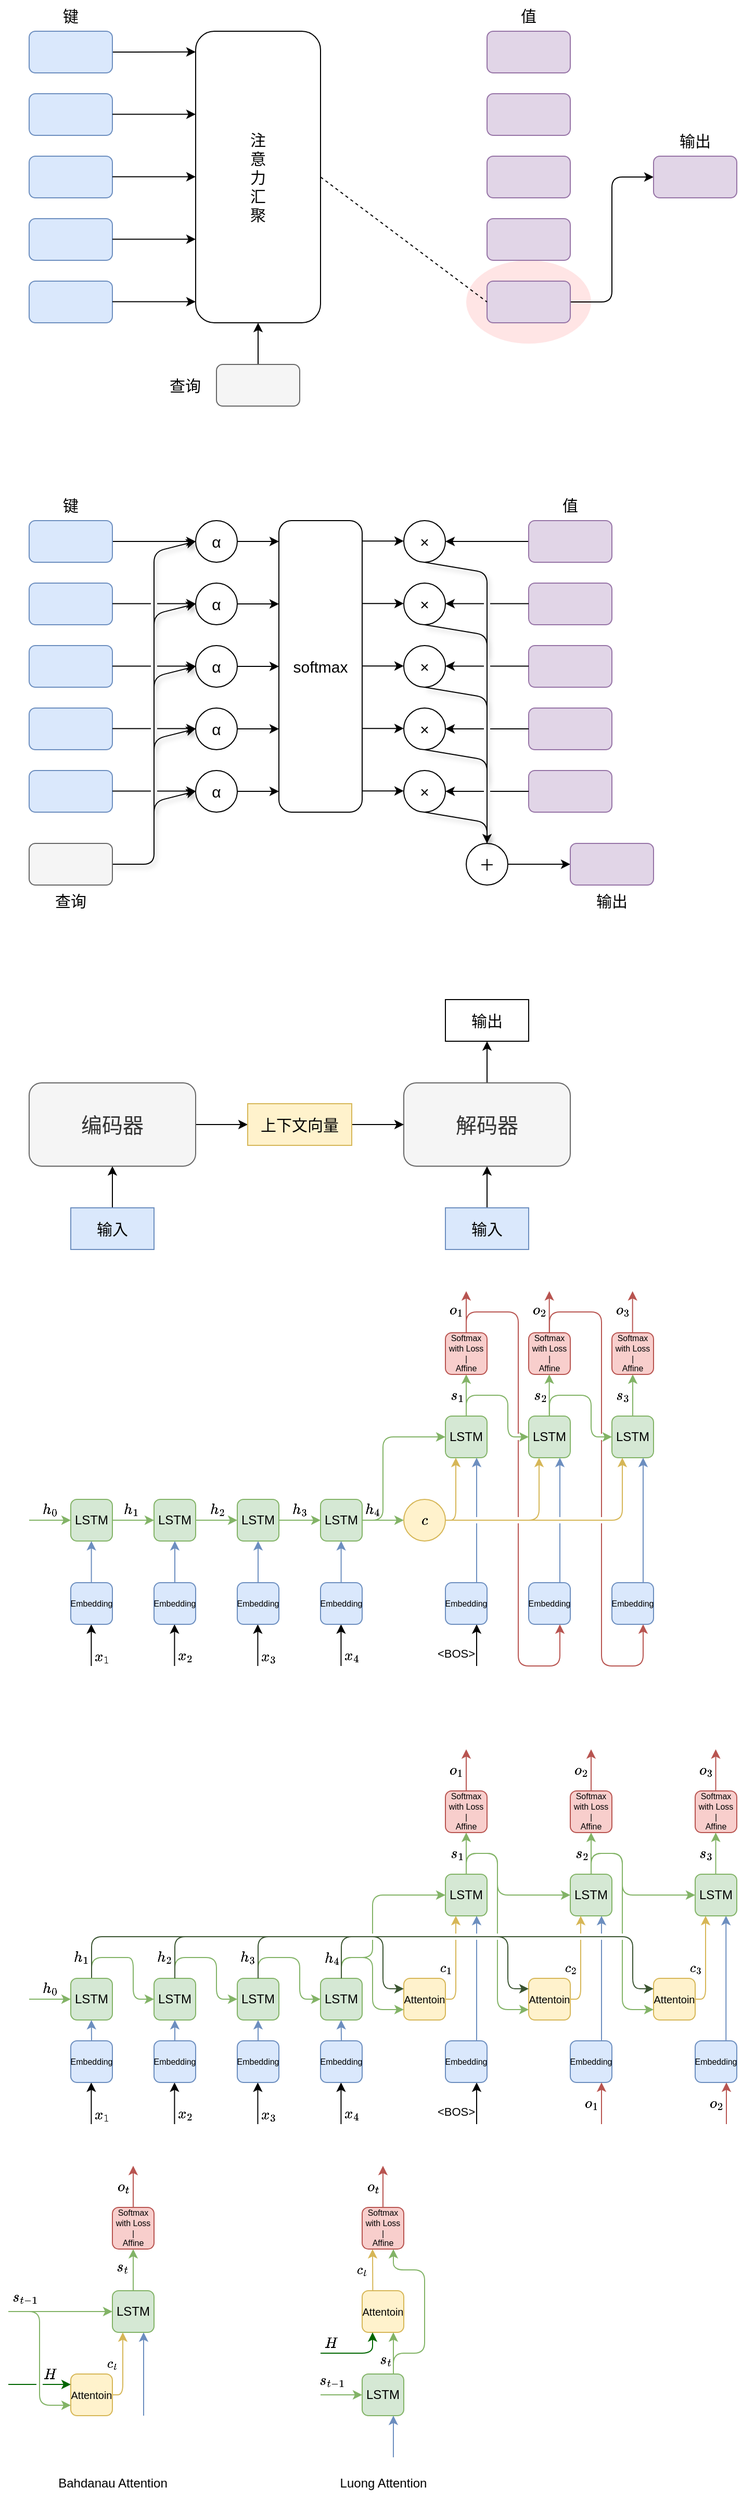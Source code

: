 <mxfile>
    <diagram id="FRQi02dtL1bd64hMnu6d" name="Page-1">
        <mxGraphModel dx="1121" dy="547" grid="1" gridSize="10" guides="1" tooltips="1" connect="1" arrows="1" fold="1" page="1" pageScale="1" pageWidth="4681" pageHeight="3300" math="1" shadow="0">
            <root>
                <mxCell id="0"/>
                <mxCell id="1" parent="0"/>
                <mxCell id="42" value="" style="ellipse;whiteSpace=wrap;html=1;fillColor=#ffcccc;strokeColor=none;opacity=50;" parent="1" vertex="1">
                    <mxGeometry x="500" y="330" width="120" height="80" as="geometry"/>
                </mxCell>
                <mxCell id="9" style="edgeStyle=none;html=1;entryX=0.5;entryY=1;entryDx=0;entryDy=0;" parent="1" source="2" target="3" edge="1">
                    <mxGeometry relative="1" as="geometry"/>
                </mxCell>
                <mxCell id="2" value="输入" style="rounded=0;whiteSpace=wrap;html=1;fontSize=15;fillColor=#dae8fc;strokeColor=#6c8ebf;" parent="1" vertex="1">
                    <mxGeometry x="120" y="1240" width="80" height="40" as="geometry"/>
                </mxCell>
                <mxCell id="11" style="edgeStyle=none;html=1;entryX=0;entryY=0.5;entryDx=0;entryDy=0;" parent="1" source="3" target="7" edge="1">
                    <mxGeometry relative="1" as="geometry"/>
                </mxCell>
                <mxCell id="3" value="编码器" style="rounded=1;whiteSpace=wrap;html=1;fillColor=#f5f5f5;strokeColor=#666666;fontSize=20;fontColor=#333333;" parent="1" vertex="1">
                    <mxGeometry x="80" y="1120" width="160" height="80" as="geometry"/>
                </mxCell>
                <mxCell id="10" style="edgeStyle=none;html=1;entryX=0.5;entryY=1;entryDx=0;entryDy=0;" parent="1" source="5" target="6" edge="1">
                    <mxGeometry relative="1" as="geometry"/>
                </mxCell>
                <mxCell id="5" value="输入" style="rounded=0;whiteSpace=wrap;html=1;fontSize=15;fillColor=#dae8fc;strokeColor=#6c8ebf;" parent="1" vertex="1">
                    <mxGeometry x="480" y="1240" width="80" height="40" as="geometry"/>
                </mxCell>
                <mxCell id="13" style="edgeStyle=none;html=1;entryX=0.5;entryY=1;entryDx=0;entryDy=0;" parent="1" source="6" target="8" edge="1">
                    <mxGeometry relative="1" as="geometry"/>
                </mxCell>
                <mxCell id="6" value="解码器" style="rounded=1;whiteSpace=wrap;html=1;fillColor=#f5f5f5;strokeColor=#666666;fontSize=20;fontColor=#333333;" parent="1" vertex="1">
                    <mxGeometry x="440" y="1120" width="160" height="80" as="geometry"/>
                </mxCell>
                <mxCell id="12" style="edgeStyle=none;html=1;exitX=1;exitY=0.5;exitDx=0;exitDy=0;entryX=0;entryY=0.5;entryDx=0;entryDy=0;" parent="1" source="7" target="6" edge="1">
                    <mxGeometry relative="1" as="geometry"/>
                </mxCell>
                <mxCell id="7" value="上下文向量" style="rounded=0;whiteSpace=wrap;html=1;fontSize=15;fillColor=#fff2cc;strokeColor=#d6b656;" parent="1" vertex="1">
                    <mxGeometry x="290" y="1140" width="100" height="40" as="geometry"/>
                </mxCell>
                <mxCell id="8" value="输出" style="rounded=0;whiteSpace=wrap;html=1;fontSize=15;" parent="1" vertex="1">
                    <mxGeometry x="480" y="1040" width="80" height="40" as="geometry"/>
                </mxCell>
                <mxCell id="27" value="" style="edgeStyle=none;html=1;entryX=0;entryY=0.071;entryDx=0;entryDy=0;entryPerimeter=0;" parent="1" source="14" target="24" edge="1">
                    <mxGeometry relative="1" as="geometry"/>
                </mxCell>
                <mxCell id="14" value="" style="rounded=1;whiteSpace=wrap;html=1;fillColor=#dae8fc;strokeColor=#6c8ebf;" parent="1" vertex="1">
                    <mxGeometry x="80" y="110" width="80" height="40" as="geometry"/>
                </mxCell>
                <mxCell id="15" value="" style="rounded=1;whiteSpace=wrap;html=1;fillColor=#dae8fc;strokeColor=#6c8ebf;" parent="1" vertex="1">
                    <mxGeometry x="80" y="170" width="80" height="40" as="geometry"/>
                </mxCell>
                <mxCell id="16" value="" style="rounded=1;whiteSpace=wrap;html=1;fillColor=#dae8fc;strokeColor=#6c8ebf;" parent="1" vertex="1">
                    <mxGeometry x="80" y="230" width="80" height="40" as="geometry"/>
                </mxCell>
                <mxCell id="17" value="" style="rounded=1;whiteSpace=wrap;html=1;fillColor=#dae8fc;strokeColor=#6c8ebf;" parent="1" vertex="1">
                    <mxGeometry x="80" y="290" width="80" height="40" as="geometry"/>
                </mxCell>
                <mxCell id="18" value="" style="rounded=1;whiteSpace=wrap;html=1;fillColor=#dae8fc;strokeColor=#6c8ebf;" parent="1" vertex="1">
                    <mxGeometry x="80" y="350" width="80" height="40" as="geometry"/>
                </mxCell>
                <mxCell id="19" value="" style="rounded=1;whiteSpace=wrap;html=1;fillColor=#e1d5e7;strokeColor=#9673a6;" parent="1" vertex="1">
                    <mxGeometry x="520" y="110" width="80" height="40" as="geometry"/>
                </mxCell>
                <mxCell id="20" value="" style="rounded=1;whiteSpace=wrap;html=1;fillColor=#e1d5e7;strokeColor=#9673a6;" parent="1" vertex="1">
                    <mxGeometry x="520" y="170" width="80" height="40" as="geometry"/>
                </mxCell>
                <mxCell id="21" value="" style="rounded=1;whiteSpace=wrap;html=1;fillColor=#e1d5e7;strokeColor=#9673a6;" parent="1" vertex="1">
                    <mxGeometry x="520" y="230" width="80" height="40" as="geometry"/>
                </mxCell>
                <mxCell id="22" value="" style="rounded=1;whiteSpace=wrap;html=1;fillColor=#e1d5e7;strokeColor=#9673a6;" parent="1" vertex="1">
                    <mxGeometry x="520" y="290" width="80" height="40" as="geometry"/>
                </mxCell>
                <mxCell id="36" style="edgeStyle=none;html=1;entryX=0;entryY=0.5;entryDx=0;entryDy=0;exitX=1;exitY=0.5;exitDx=0;exitDy=0;" parent="1" source="23" target="35" edge="1">
                    <mxGeometry relative="1" as="geometry">
                        <Array as="points">
                            <mxPoint x="640" y="370"/>
                            <mxPoint x="640" y="250"/>
                        </Array>
                    </mxGeometry>
                </mxCell>
                <mxCell id="23" value="" style="rounded=1;whiteSpace=wrap;html=1;fillColor=#e1d5e7;strokeColor=#9673a6;" parent="1" vertex="1">
                    <mxGeometry x="520" y="350" width="80" height="40" as="geometry"/>
                </mxCell>
                <mxCell id="24" value="注&lt;div&gt;意&lt;/div&gt;&lt;div&gt;力&lt;/div&gt;&lt;div&gt;汇&lt;/div&gt;&lt;div&gt;聚&lt;/div&gt;" style="rounded=1;whiteSpace=wrap;html=1;fontSize=15;" parent="1" vertex="1">
                    <mxGeometry x="240" y="110" width="120" height="280" as="geometry"/>
                </mxCell>
                <mxCell id="34" style="edgeStyle=none;html=1;entryX=0.5;entryY=1;entryDx=0;entryDy=0;" parent="1" source="25" target="24" edge="1">
                    <mxGeometry relative="1" as="geometry"/>
                </mxCell>
                <mxCell id="25" value="" style="rounded=1;whiteSpace=wrap;html=1;fillColor=#f5f5f5;fontColor=#333333;strokeColor=#666666;" parent="1" vertex="1">
                    <mxGeometry x="260" y="430" width="80" height="40" as="geometry"/>
                </mxCell>
                <mxCell id="28" value="" style="edgeStyle=none;html=1;entryX=0;entryY=0.071;entryDx=0;entryDy=0;entryPerimeter=0;" parent="1" edge="1">
                    <mxGeometry relative="1" as="geometry">
                        <mxPoint x="160" y="189.8" as="sourcePoint"/>
                        <mxPoint x="240" y="189.8" as="targetPoint"/>
                    </mxGeometry>
                </mxCell>
                <mxCell id="29" value="" style="edgeStyle=none;html=1;entryX=0;entryY=0.071;entryDx=0;entryDy=0;entryPerimeter=0;" parent="1" edge="1">
                    <mxGeometry relative="1" as="geometry">
                        <mxPoint x="160" y="249.8" as="sourcePoint"/>
                        <mxPoint x="240" y="249.8" as="targetPoint"/>
                    </mxGeometry>
                </mxCell>
                <mxCell id="30" value="" style="edgeStyle=none;html=1;entryX=0;entryY=0.071;entryDx=0;entryDy=0;entryPerimeter=0;" parent="1" edge="1">
                    <mxGeometry relative="1" as="geometry">
                        <mxPoint x="160" y="309.8" as="sourcePoint"/>
                        <mxPoint x="240" y="309.8" as="targetPoint"/>
                    </mxGeometry>
                </mxCell>
                <mxCell id="31" value="" style="edgeStyle=none;html=1;entryX=0;entryY=0.071;entryDx=0;entryDy=0;entryPerimeter=0;" parent="1" edge="1">
                    <mxGeometry relative="1" as="geometry">
                        <mxPoint x="160" y="369.8" as="sourcePoint"/>
                        <mxPoint x="240" y="369.8" as="targetPoint"/>
                    </mxGeometry>
                </mxCell>
                <mxCell id="33" value="" style="edgeStyle=none;html=1;entryX=0;entryY=0.5;entryDx=0;entryDy=0;exitX=1;exitY=0.5;exitDx=0;exitDy=0;endArrow=none;endFill=0;dashed=1;" parent="1" source="24" target="23" edge="1">
                    <mxGeometry relative="1" as="geometry">
                        <mxPoint x="360" y="189.71" as="sourcePoint"/>
                        <mxPoint x="480" y="190" as="targetPoint"/>
                    </mxGeometry>
                </mxCell>
                <mxCell id="35" value="" style="rounded=1;whiteSpace=wrap;html=1;fillColor=#e1d5e7;strokeColor=#9673a6;" parent="1" vertex="1">
                    <mxGeometry x="680" y="230" width="80" height="40" as="geometry"/>
                </mxCell>
                <mxCell id="37" value="查询" style="text;html=1;align=center;verticalAlign=middle;whiteSpace=wrap;rounded=0;fontSize=15;" parent="1" vertex="1">
                    <mxGeometry x="200" y="435" width="60" height="30" as="geometry"/>
                </mxCell>
                <mxCell id="38" value="键" style="text;html=1;align=center;verticalAlign=middle;whiteSpace=wrap;rounded=0;fontSize=15;" parent="1" vertex="1">
                    <mxGeometry x="90" y="80" width="60" height="30" as="geometry"/>
                </mxCell>
                <mxCell id="39" value="值" style="text;html=1;align=center;verticalAlign=middle;whiteSpace=wrap;rounded=0;fontSize=15;" parent="1" vertex="1">
                    <mxGeometry x="530" y="80" width="60" height="30" as="geometry"/>
                </mxCell>
                <mxCell id="40" value="输出" style="text;html=1;align=center;verticalAlign=middle;whiteSpace=wrap;rounded=0;fontSize=15;" parent="1" vertex="1">
                    <mxGeometry x="690" y="200" width="60" height="30" as="geometry"/>
                </mxCell>
                <mxCell id="44" value="" style="edgeStyle=none;html=1;" parent="1" source="45" edge="1">
                    <mxGeometry relative="1" as="geometry">
                        <mxPoint x="240" y="600" as="targetPoint"/>
                    </mxGeometry>
                </mxCell>
                <mxCell id="45" value="" style="rounded=1;whiteSpace=wrap;html=1;fillColor=#dae8fc;strokeColor=#6c8ebf;" parent="1" vertex="1">
                    <mxGeometry x="80" y="580" width="80" height="40" as="geometry"/>
                </mxCell>
                <mxCell id="46" value="" style="rounded=1;whiteSpace=wrap;html=1;fillColor=#dae8fc;strokeColor=#6c8ebf;" parent="1" vertex="1">
                    <mxGeometry x="80" y="640" width="80" height="40" as="geometry"/>
                </mxCell>
                <mxCell id="47" value="" style="rounded=1;whiteSpace=wrap;html=1;fillColor=#dae8fc;strokeColor=#6c8ebf;" parent="1" vertex="1">
                    <mxGeometry x="80" y="700" width="80" height="40" as="geometry"/>
                </mxCell>
                <mxCell id="48" value="" style="rounded=1;whiteSpace=wrap;html=1;fillColor=#dae8fc;strokeColor=#6c8ebf;" parent="1" vertex="1">
                    <mxGeometry x="80" y="760" width="80" height="40" as="geometry"/>
                </mxCell>
                <mxCell id="49" value="" style="rounded=1;whiteSpace=wrap;html=1;fillColor=#dae8fc;strokeColor=#6c8ebf;" parent="1" vertex="1">
                    <mxGeometry x="80" y="820" width="80" height="40" as="geometry"/>
                </mxCell>
                <mxCell id="100" style="edgeStyle=none;html=1;entryX=1;entryY=0.5;entryDx=0;entryDy=0;" parent="1" source="50" target="90" edge="1">
                    <mxGeometry relative="1" as="geometry"/>
                </mxCell>
                <mxCell id="50" value="" style="rounded=1;whiteSpace=wrap;html=1;fillColor=#e1d5e7;strokeColor=#9673a6;" parent="1" vertex="1">
                    <mxGeometry x="560" y="580" width="80" height="40" as="geometry"/>
                </mxCell>
                <mxCell id="51" value="" style="rounded=1;whiteSpace=wrap;html=1;fillColor=#e1d5e7;strokeColor=#9673a6;" parent="1" vertex="1">
                    <mxGeometry x="560" y="640" width="80" height="40" as="geometry"/>
                </mxCell>
                <mxCell id="52" value="" style="rounded=1;whiteSpace=wrap;html=1;fillColor=#e1d5e7;strokeColor=#9673a6;" parent="1" vertex="1">
                    <mxGeometry x="560" y="700" width="80" height="40" as="geometry"/>
                </mxCell>
                <mxCell id="53" value="" style="rounded=1;whiteSpace=wrap;html=1;fillColor=#e1d5e7;strokeColor=#9673a6;" parent="1" vertex="1">
                    <mxGeometry x="560" y="760" width="80" height="40" as="geometry"/>
                </mxCell>
                <mxCell id="55" value="" style="rounded=1;whiteSpace=wrap;html=1;fillColor=#e1d5e7;strokeColor=#9673a6;" parent="1" vertex="1">
                    <mxGeometry x="560" y="820" width="80" height="40" as="geometry"/>
                </mxCell>
                <mxCell id="56" value="softmax" style="rounded=1;whiteSpace=wrap;html=1;fontSize=15;" parent="1" vertex="1">
                    <mxGeometry x="320" y="580" width="80" height="280" as="geometry"/>
                </mxCell>
                <mxCell id="57" style="edgeStyle=none;html=1;shadow=1;" parent="1" source="58" edge="1">
                    <mxGeometry relative="1" as="geometry">
                        <mxPoint x="240" y="840" as="targetPoint"/>
                        <Array as="points">
                            <mxPoint x="200" y="910"/>
                            <mxPoint x="200" y="850"/>
                        </Array>
                    </mxGeometry>
                </mxCell>
                <mxCell id="58" value="" style="rounded=1;whiteSpace=wrap;html=1;fillColor=#f5f5f5;strokeColor=#666666;fontColor=#333333;" parent="1" vertex="1">
                    <mxGeometry x="80" y="890" width="80" height="40" as="geometry"/>
                </mxCell>
                <mxCell id="65" value="查询" style="text;html=1;align=center;verticalAlign=middle;whiteSpace=wrap;rounded=0;fontSize=15;" parent="1" vertex="1">
                    <mxGeometry x="90" y="930" width="60" height="30" as="geometry"/>
                </mxCell>
                <mxCell id="66" value="键" style="text;html=1;align=center;verticalAlign=middle;whiteSpace=wrap;rounded=0;fontSize=15;" parent="1" vertex="1">
                    <mxGeometry x="90" y="550" width="60" height="30" as="geometry"/>
                </mxCell>
                <mxCell id="67" value="值" style="text;html=1;align=center;verticalAlign=middle;whiteSpace=wrap;rounded=0;fontSize=15;" parent="1" vertex="1">
                    <mxGeometry x="570" y="550" width="60" height="30" as="geometry"/>
                </mxCell>
                <mxCell id="68" value="输出" style="text;html=1;align=center;verticalAlign=middle;whiteSpace=wrap;rounded=0;fontSize=15;" parent="1" vertex="1">
                    <mxGeometry x="610" y="930" width="60" height="30" as="geometry"/>
                </mxCell>
                <mxCell id="69" style="edgeStyle=none;html=1;flowAnimation=0;shadow=1;jumpStyle=none;jumpSize=16;" parent="1" edge="1">
                    <mxGeometry relative="1" as="geometry">
                        <mxPoint x="200" y="680" as="sourcePoint"/>
                        <mxPoint x="240" y="600" as="targetPoint"/>
                        <Array as="points">
                            <mxPoint x="200" y="610"/>
                        </Array>
                    </mxGeometry>
                </mxCell>
                <mxCell id="74" style="edgeStyle=none;html=1;flowAnimation=0;shadow=1;jumpStyle=none;jumpSize=16;" parent="1" edge="1">
                    <mxGeometry relative="1" as="geometry">
                        <mxPoint x="200" y="740" as="sourcePoint"/>
                        <mxPoint x="240" y="660" as="targetPoint"/>
                        <Array as="points">
                            <mxPoint x="200" y="670"/>
                        </Array>
                    </mxGeometry>
                </mxCell>
                <mxCell id="75" style="edgeStyle=none;html=1;flowAnimation=0;shadow=1;jumpStyle=none;jumpSize=16;" parent="1" edge="1">
                    <mxGeometry relative="1" as="geometry">
                        <mxPoint x="200" y="800" as="sourcePoint"/>
                        <mxPoint x="240" y="720" as="targetPoint"/>
                        <Array as="points">
                            <mxPoint x="200" y="730"/>
                        </Array>
                    </mxGeometry>
                </mxCell>
                <mxCell id="76" style="edgeStyle=none;html=1;flowAnimation=0;shadow=1;jumpStyle=none;jumpSize=16;" parent="1" edge="1">
                    <mxGeometry relative="1" as="geometry">
                        <mxPoint x="200" y="860" as="sourcePoint"/>
                        <mxPoint x="240" y="780" as="targetPoint"/>
                        <Array as="points">
                            <mxPoint x="200" y="790"/>
                        </Array>
                    </mxGeometry>
                </mxCell>
                <mxCell id="84" style="edgeStyle=none;html=1;" parent="1" source="78" edge="1">
                    <mxGeometry relative="1" as="geometry">
                        <mxPoint x="320" y="600" as="targetPoint"/>
                    </mxGeometry>
                </mxCell>
                <mxCell id="78" value="α" style="ellipse;whiteSpace=wrap;html=1;aspect=fixed;fontSize=15;" parent="1" vertex="1">
                    <mxGeometry x="240" y="580" width="40" height="40" as="geometry"/>
                </mxCell>
                <mxCell id="85" style="edgeStyle=none;html=1;" parent="1" source="79" edge="1">
                    <mxGeometry relative="1" as="geometry">
                        <mxPoint x="320" y="660" as="targetPoint"/>
                    </mxGeometry>
                </mxCell>
                <mxCell id="79" value="α" style="ellipse;whiteSpace=wrap;html=1;aspect=fixed;fontSize=15;" parent="1" vertex="1">
                    <mxGeometry x="240" y="640" width="40" height="40" as="geometry"/>
                </mxCell>
                <mxCell id="86" style="edgeStyle=none;html=1;" parent="1" source="80" edge="1">
                    <mxGeometry relative="1" as="geometry">
                        <mxPoint x="320" y="720" as="targetPoint"/>
                    </mxGeometry>
                </mxCell>
                <mxCell id="80" value="α" style="ellipse;whiteSpace=wrap;html=1;aspect=fixed;fontSize=15;" parent="1" vertex="1">
                    <mxGeometry x="240" y="700" width="40" height="40" as="geometry"/>
                </mxCell>
                <mxCell id="87" style="edgeStyle=none;html=1;" parent="1" source="81" edge="1">
                    <mxGeometry relative="1" as="geometry">
                        <mxPoint x="320" y="780" as="targetPoint"/>
                    </mxGeometry>
                </mxCell>
                <mxCell id="81" value="α" style="ellipse;whiteSpace=wrap;html=1;aspect=fixed;fontSize=15;" parent="1" vertex="1">
                    <mxGeometry x="240" y="760" width="40" height="40" as="geometry"/>
                </mxCell>
                <mxCell id="88" style="edgeStyle=none;html=1;" parent="1" source="82" edge="1">
                    <mxGeometry relative="1" as="geometry">
                        <mxPoint x="320" y="840" as="targetPoint"/>
                    </mxGeometry>
                </mxCell>
                <mxCell id="82" value="α" style="ellipse;whiteSpace=wrap;html=1;aspect=fixed;fontSize=15;" parent="1" vertex="1">
                    <mxGeometry x="240" y="820" width="40" height="40" as="geometry"/>
                </mxCell>
                <mxCell id="90" value="×" style="ellipse;whiteSpace=wrap;html=1;aspect=fixed;fontSize=15;" parent="1" vertex="1">
                    <mxGeometry x="440" y="580" width="40" height="40" as="geometry"/>
                </mxCell>
                <mxCell id="91" value="&lt;span style=&quot;color: rgb(0, 0, 0);&quot;&gt;×&lt;/span&gt;" style="ellipse;whiteSpace=wrap;html=1;aspect=fixed;fontSize=15;" parent="1" vertex="1">
                    <mxGeometry x="440" y="640" width="40" height="40" as="geometry"/>
                </mxCell>
                <mxCell id="92" value="&lt;span style=&quot;color: rgb(0, 0, 0);&quot;&gt;×&lt;/span&gt;" style="ellipse;whiteSpace=wrap;html=1;aspect=fixed;fontSize=15;" parent="1" vertex="1">
                    <mxGeometry x="440" y="700" width="40" height="40" as="geometry"/>
                </mxCell>
                <mxCell id="93" value="&lt;span style=&quot;color: rgb(0, 0, 0);&quot;&gt;×&lt;/span&gt;" style="ellipse;whiteSpace=wrap;html=1;aspect=fixed;fontSize=15;" parent="1" vertex="1">
                    <mxGeometry x="440" y="760" width="40" height="40" as="geometry"/>
                </mxCell>
                <mxCell id="94" value="&lt;span style=&quot;color: rgb(0, 0, 0);&quot;&gt;×&lt;/span&gt;" style="ellipse;whiteSpace=wrap;html=1;aspect=fixed;fontSize=15;" parent="1" vertex="1">
                    <mxGeometry x="440" y="820" width="40" height="40" as="geometry"/>
                </mxCell>
                <mxCell id="95" style="edgeStyle=none;html=1;" parent="1" edge="1">
                    <mxGeometry relative="1" as="geometry">
                        <mxPoint x="440" y="599.58" as="targetPoint"/>
                        <mxPoint x="400" y="599.58" as="sourcePoint"/>
                    </mxGeometry>
                </mxCell>
                <mxCell id="96" style="edgeStyle=none;html=1;" parent="1" edge="1">
                    <mxGeometry relative="1" as="geometry">
                        <mxPoint x="440" y="659.58" as="targetPoint"/>
                        <mxPoint x="400" y="659.58" as="sourcePoint"/>
                    </mxGeometry>
                </mxCell>
                <mxCell id="97" style="edgeStyle=none;html=1;" parent="1" edge="1">
                    <mxGeometry relative="1" as="geometry">
                        <mxPoint x="440" y="719.58" as="targetPoint"/>
                        <mxPoint x="400" y="719.58" as="sourcePoint"/>
                    </mxGeometry>
                </mxCell>
                <mxCell id="98" style="edgeStyle=none;html=1;" parent="1" edge="1">
                    <mxGeometry relative="1" as="geometry">
                        <mxPoint x="440" y="779.58" as="targetPoint"/>
                        <mxPoint x="400" y="779.58" as="sourcePoint"/>
                    </mxGeometry>
                </mxCell>
                <mxCell id="99" style="edgeStyle=none;html=1;" parent="1" edge="1">
                    <mxGeometry relative="1" as="geometry">
                        <mxPoint x="440" y="839.58" as="targetPoint"/>
                        <mxPoint x="400" y="839.58" as="sourcePoint"/>
                    </mxGeometry>
                </mxCell>
                <mxCell id="113" style="edgeStyle=none;html=1;entryX=0;entryY=0.5;entryDx=0;entryDy=0;" parent="1" source="110" target="112" edge="1">
                    <mxGeometry relative="1" as="geometry"/>
                </mxCell>
                <mxCell id="110" value="＋" style="ellipse;whiteSpace=wrap;html=1;aspect=fixed;fontSize=15;" parent="1" vertex="1">
                    <mxGeometry x="500" y="890" width="40" height="40" as="geometry"/>
                </mxCell>
                <mxCell id="105" style="edgeStyle=none;html=1;shadow=1;" parent="1" edge="1">
                    <mxGeometry relative="1" as="geometry">
                        <mxPoint x="520" y="890" as="targetPoint"/>
                        <mxPoint x="460" y="620" as="sourcePoint"/>
                        <Array as="points">
                            <mxPoint x="520" y="630"/>
                        </Array>
                    </mxGeometry>
                </mxCell>
                <mxCell id="106" style="edgeStyle=none;html=1;endArrow=none;endFill=0;shadow=1;" parent="1" edge="1">
                    <mxGeometry relative="1" as="geometry">
                        <mxPoint x="520" y="770" as="targetPoint"/>
                        <mxPoint x="460" y="740" as="sourcePoint"/>
                        <Array as="points">
                            <mxPoint x="520" y="750"/>
                        </Array>
                    </mxGeometry>
                </mxCell>
                <mxCell id="107" style="edgeStyle=none;html=1;endArrow=none;endFill=0;shadow=1;" parent="1" edge="1">
                    <mxGeometry relative="1" as="geometry">
                        <mxPoint x="520" y="890" as="targetPoint"/>
                        <mxPoint x="460" y="860" as="sourcePoint"/>
                        <Array as="points">
                            <mxPoint x="520" y="870"/>
                        </Array>
                    </mxGeometry>
                </mxCell>
                <mxCell id="108" style="edgeStyle=none;html=1;endArrow=none;endFill=0;shadow=1;" parent="1" edge="1">
                    <mxGeometry relative="1" as="geometry">
                        <mxPoint x="520" y="830" as="targetPoint"/>
                        <mxPoint x="460" y="800" as="sourcePoint"/>
                        <Array as="points">
                            <mxPoint x="520" y="810"/>
                        </Array>
                    </mxGeometry>
                </mxCell>
                <mxCell id="109" style="edgeStyle=none;html=1;endArrow=none;endFill=0;shadow=1;" parent="1" edge="1">
                    <mxGeometry relative="1" as="geometry">
                        <mxPoint x="520" y="710" as="targetPoint"/>
                        <mxPoint x="460" y="680" as="sourcePoint"/>
                        <Array as="points">
                            <mxPoint x="520" y="690"/>
                        </Array>
                    </mxGeometry>
                </mxCell>
                <mxCell id="112" value="" style="rounded=1;whiteSpace=wrap;html=1;fillColor=#e1d5e7;strokeColor=#9673a6;" parent="1" vertex="1">
                    <mxGeometry x="600" y="890" width="80" height="40" as="geometry"/>
                </mxCell>
                <mxCell id="114" value="" style="edgeStyle=none;html=1;entryX=0;entryY=0.071;entryDx=0;entryDy=0;entryPerimeter=0;jumpStyle=gap;" parent="1" edge="1">
                    <mxGeometry relative="1" as="geometry">
                        <mxPoint x="160" y="659.71" as="sourcePoint"/>
                        <mxPoint x="240" y="659.71" as="targetPoint"/>
                    </mxGeometry>
                </mxCell>
                <mxCell id="115" value="" style="edgeStyle=none;html=1;entryX=0;entryY=0.071;entryDx=0;entryDy=0;entryPerimeter=0;jumpStyle=gap;" parent="1" edge="1">
                    <mxGeometry relative="1" as="geometry">
                        <mxPoint x="160" y="719.71" as="sourcePoint"/>
                        <mxPoint x="240" y="719.71" as="targetPoint"/>
                    </mxGeometry>
                </mxCell>
                <mxCell id="116" value="" style="edgeStyle=none;html=1;entryX=0;entryY=0.071;entryDx=0;entryDy=0;entryPerimeter=0;jumpStyle=gap;" parent="1" edge="1">
                    <mxGeometry relative="1" as="geometry">
                        <mxPoint x="160" y="779.71" as="sourcePoint"/>
                        <mxPoint x="240" y="779.71" as="targetPoint"/>
                    </mxGeometry>
                </mxCell>
                <mxCell id="117" value="" style="edgeStyle=none;html=1;entryX=0;entryY=0.071;entryDx=0;entryDy=0;entryPerimeter=0;jumpStyle=gap;" parent="1" edge="1">
                    <mxGeometry relative="1" as="geometry">
                        <mxPoint x="160" y="839.71" as="sourcePoint"/>
                        <mxPoint x="240" y="839.71" as="targetPoint"/>
                    </mxGeometry>
                </mxCell>
                <mxCell id="118" style="edgeStyle=none;html=1;entryX=1;entryY=0.5;entryDx=0;entryDy=0;jumpStyle=gap;" parent="1" edge="1">
                    <mxGeometry relative="1" as="geometry">
                        <mxPoint x="560" y="659.71" as="sourcePoint"/>
                        <mxPoint x="480" y="659.71" as="targetPoint"/>
                    </mxGeometry>
                </mxCell>
                <mxCell id="119" style="edgeStyle=none;html=1;entryX=1;entryY=0.5;entryDx=0;entryDy=0;jumpStyle=gap;" parent="1" edge="1">
                    <mxGeometry relative="1" as="geometry">
                        <mxPoint x="560" y="719.71" as="sourcePoint"/>
                        <mxPoint x="480" y="719.71" as="targetPoint"/>
                    </mxGeometry>
                </mxCell>
                <mxCell id="120" style="edgeStyle=none;html=1;entryX=1;entryY=0.5;entryDx=0;entryDy=0;jumpStyle=gap;" parent="1" edge="1">
                    <mxGeometry relative="1" as="geometry">
                        <mxPoint x="560" y="780" as="sourcePoint"/>
                        <mxPoint x="480" y="780" as="targetPoint"/>
                    </mxGeometry>
                </mxCell>
                <mxCell id="121" style="edgeStyle=none;html=1;entryX=1;entryY=0.5;entryDx=0;entryDy=0;jumpStyle=gap;" parent="1" edge="1">
                    <mxGeometry relative="1" as="geometry">
                        <mxPoint x="560" y="840" as="sourcePoint"/>
                        <mxPoint x="480" y="840" as="targetPoint"/>
                    </mxGeometry>
                </mxCell>
                <mxCell id="122" style="edgeStyle=none;html=1;entryX=0.5;entryY=1;entryDx=0;entryDy=0;" parent="1" edge="1">
                    <mxGeometry relative="1" as="geometry">
                        <mxPoint x="139.71" y="1680" as="sourcePoint"/>
                        <mxPoint x="139.71" y="1640" as="targetPoint"/>
                    </mxGeometry>
                </mxCell>
                <mxCell id="218" value="&lt;span style=&quot;color: rgb(0, 0, 0); font-size: 12px; text-wrap: wrap;&quot;&gt;$$x_1$$&lt;/span&gt;" style="edgeLabel;html=1;align=center;verticalAlign=middle;resizable=0;points=[];labelBackgroundColor=none;" parent="122" vertex="1" connectable="0">
                    <mxGeometry x="-0.131" relative="1" as="geometry">
                        <mxPoint x="10" y="8" as="offset"/>
                    </mxGeometry>
                </mxCell>
                <mxCell id="124" style="edgeStyle=none;html=1;entryX=0;entryY=0.5;entryDx=0;entryDy=0;fillColor=#d5e8d4;strokeColor=#82b366;" parent="1" target="129" edge="1">
                    <mxGeometry relative="1" as="geometry">
                        <mxPoint x="80" y="1540" as="sourcePoint"/>
                    </mxGeometry>
                </mxCell>
                <mxCell id="217" value="&lt;span style=&quot;color: rgb(0, 0, 0); font-size: 12px; text-wrap: wrap;&quot;&gt;$$h_0$$&lt;/span&gt;" style="edgeLabel;html=1;align=center;verticalAlign=middle;resizable=0;points=[];labelBackgroundColor=none;" parent="124" vertex="1" connectable="0">
                    <mxGeometry x="-0.192" relative="1" as="geometry">
                        <mxPoint x="4" y="-10" as="offset"/>
                    </mxGeometry>
                </mxCell>
                <mxCell id="126" style="edgeStyle=none;html=1;entryX=0;entryY=0.5;entryDx=0;entryDy=0;fillColor=#d5e8d4;strokeColor=#82b366;" parent="1" source="129" target="134" edge="1">
                    <mxGeometry relative="1" as="geometry"/>
                </mxCell>
                <mxCell id="222" value="&lt;span style=&quot;color: rgb(0, 0, 0); font-size: 12px; text-wrap: wrap;&quot;&gt;$$h_1$$&lt;/span&gt;" style="edgeLabel;html=1;align=center;verticalAlign=middle;resizable=0;points=[];labelBackgroundColor=none;" parent="126" vertex="1" connectable="0">
                    <mxGeometry x="-0.116" relative="1" as="geometry">
                        <mxPoint y="-10" as="offset"/>
                    </mxGeometry>
                </mxCell>
                <mxCell id="127" value="" style="edgeStyle=none;html=1;fillColor=#d5e8d4;strokeColor=#82b366;" parent="1" edge="1">
                    <mxGeometry relative="1" as="geometry">
                        <mxPoint x="500" y="1440" as="sourcePoint"/>
                        <mxPoint x="500" y="1400" as="targetPoint"/>
                    </mxGeometry>
                </mxCell>
                <mxCell id="128" value="&lt;span style=&quot;font-family: monospace; font-size: 0px; text-align: start; background-color: rgb(251, 251, 251);&quot;&gt;%3CmxGraphModel%3E%3Croot%3E%3CmxCell%20id%3D%220%22%2F%3E%3CmxCell%20id%3D%221%22%20parent%3D%220%22%2F%3E%3CmxCell%20id%3D%222%22%20value%3D%22%26lt%3Bspan%20style%3D%26quot%3Bcolor%3A%20rgb(0%2C%200%2C%200)%3B%20font-size%3A%2012px%3B%26quot%3B%26gt%3B%24%24U%24%24%26lt%3B%2Fspan%26gt%3B%22%20style%3D%22edgeLabel%3Bhtml%3D1%3Balign%3Dcenter%3BverticalAlign%3Dmiddle%3Bresizable%3D0%3Bpoints%3D%5B%5D%3BlabelBackgroundColor%3Dnone%3B%22%20vertex%3D%221%22%20connectable%3D%220%22%20parent%3D%221%22%3E%3CmxGeometry%20x%3D%22150%22%20y%3D%22659.714%22%20as%3D%22geometry%22%2F%3E%3C%2FmxCell%3E%3CmxCell%20id%3D%223%22%20value%3D%22%26lt%3Bspan%20style%3D%26quot%3Bcolor%3A%20rgb(0%2C%200%2C%200)%3B%20font-size%3A%2012px%3B%26quot%3B%26gt%3B%24%24U%24%24%26lt%3B%2Fspan%26gt%3B%22%20style%3D%22edgeLabel%3Bhtml%3D1%3Balign%3Dcenter%3BverticalAlign%3Dmiddle%3Bresizable%3D0%3Bpoints%3D%5B%5D%3BlabelBackgroundColor%3Dnone%3B%22%20vertex%3D%221%22%20connectable%3D%220%22%20parent%3D%221%22%3E%3CmxGeometry%20x%3D%22230%22%20y%3D%22660.004%22%20as%3D%22geometry%22%2F%3E%3C%2FmxCell%3E%3C%2Froot%3E%3C%2FmxGraphModel%3E&lt;/span&gt;" style="edgeLabel;html=1;align=center;verticalAlign=middle;resizable=0;points=[];" parent="127" vertex="1" connectable="0">
                    <mxGeometry x="-0.526" y="1" relative="1" as="geometry">
                        <mxPoint as="offset"/>
                    </mxGeometry>
                </mxCell>
                <mxCell id="129" value="LSTM" style="rounded=1;whiteSpace=wrap;html=1;aspect=fixed;fillColor=#d5e8d4;strokeColor=#82b366;" parent="1" vertex="1">
                    <mxGeometry x="120" y="1520" width="40" height="40" as="geometry"/>
                </mxCell>
                <mxCell id="130" style="edgeStyle=none;html=1;entryX=0.5;entryY=1;entryDx=0;entryDy=0;" parent="1" edge="1">
                    <mxGeometry relative="1" as="geometry">
                        <mxPoint x="219.71" y="1680" as="sourcePoint"/>
                        <mxPoint x="219.71" y="1640" as="targetPoint"/>
                    </mxGeometry>
                </mxCell>
                <mxCell id="219" value="&lt;span style=&quot;color: rgb(0, 0, 0); font-size: 12px; text-wrap: wrap;&quot;&gt;$$x_2$$&lt;/span&gt;" style="edgeLabel;html=1;align=center;verticalAlign=middle;resizable=0;points=[];labelBackgroundColor=none;" parent="130" vertex="1" connectable="0">
                    <mxGeometry x="0.064" relative="1" as="geometry">
                        <mxPoint x="10" y="11" as="offset"/>
                    </mxGeometry>
                </mxCell>
                <mxCell id="132" style="edgeStyle=none;html=1;entryX=0;entryY=0.5;entryDx=0;entryDy=0;fillColor=#d5e8d4;strokeColor=#82b366;" parent="1" source="134" target="139" edge="1">
                    <mxGeometry relative="1" as="geometry"/>
                </mxCell>
                <mxCell id="223" value="&lt;span style=&quot;color: rgb(0, 0, 0); font-size: 12px; text-wrap: wrap;&quot;&gt;$$h_2$$&lt;/span&gt;" style="edgeLabel;html=1;align=center;verticalAlign=middle;resizable=0;points=[];labelBackgroundColor=none;" parent="132" vertex="1" connectable="0">
                    <mxGeometry x="0.164" y="1" relative="1" as="geometry">
                        <mxPoint x="-3" y="-9" as="offset"/>
                    </mxGeometry>
                </mxCell>
                <mxCell id="134" value="&lt;span style=&quot;color: rgb(0, 0, 0);&quot;&gt;LSTM&lt;/span&gt;" style="rounded=1;whiteSpace=wrap;html=1;aspect=fixed;fillColor=#d5e8d4;strokeColor=#82b366;" parent="1" vertex="1">
                    <mxGeometry x="200" y="1520" width="40" height="40" as="geometry"/>
                </mxCell>
                <mxCell id="135" style="edgeStyle=none;html=1;entryX=0.5;entryY=1;entryDx=0;entryDy=0;" parent="1" edge="1">
                    <mxGeometry relative="1" as="geometry">
                        <mxPoint x="299.71" y="1680" as="sourcePoint"/>
                        <mxPoint x="299.71" y="1640" as="targetPoint"/>
                    </mxGeometry>
                </mxCell>
                <mxCell id="220" value="&lt;span style=&quot;color: rgb(0, 0, 0); font-size: 12px; text-wrap: wrap;&quot;&gt;$$x_3$$&lt;/span&gt;" style="edgeLabel;html=1;align=center;verticalAlign=middle;resizable=0;points=[];labelBackgroundColor=none;" parent="135" vertex="1" connectable="0">
                    <mxGeometry x="0.175" relative="1" as="geometry">
                        <mxPoint x="10" y="14" as="offset"/>
                    </mxGeometry>
                </mxCell>
                <mxCell id="137" style="edgeStyle=none;html=1;entryX=0;entryY=0.5;entryDx=0;entryDy=0;fillColor=#d5e8d4;strokeColor=#82b366;" parent="1" source="139" target="143" edge="1">
                    <mxGeometry relative="1" as="geometry"/>
                </mxCell>
                <mxCell id="224" value="&lt;span style=&quot;color: rgb(0, 0, 0); font-size: 12px; text-wrap: wrap;&quot;&gt;$$h_3$$&lt;/span&gt;" style="edgeLabel;html=1;align=center;verticalAlign=middle;resizable=0;points=[];labelBackgroundColor=none;" parent="137" vertex="1" connectable="0">
                    <mxGeometry x="0.084" y="-1" relative="1" as="geometry">
                        <mxPoint x="-2" y="-11" as="offset"/>
                    </mxGeometry>
                </mxCell>
                <mxCell id="138" value="" style="edgeStyle=none;html=1;fillColor=#d5e8d4;strokeColor=#82b366;" parent="1" edge="1">
                    <mxGeometry relative="1" as="geometry">
                        <mxPoint x="660" y="1440" as="sourcePoint"/>
                        <mxPoint x="660" y="1400" as="targetPoint"/>
                    </mxGeometry>
                </mxCell>
                <mxCell id="139" value="&lt;span style=&quot;color: rgb(0, 0, 0);&quot;&gt;LSTM&lt;/span&gt;" style="rounded=1;whiteSpace=wrap;html=1;aspect=fixed;fillColor=#d5e8d4;strokeColor=#82b366;" parent="1" vertex="1">
                    <mxGeometry x="280" y="1520" width="40" height="40" as="geometry"/>
                </mxCell>
                <mxCell id="140" style="edgeStyle=none;html=1;entryX=0.5;entryY=1;entryDx=0;entryDy=0;" parent="1" edge="1">
                    <mxGeometry relative="1" as="geometry">
                        <mxPoint x="379.71" y="1680" as="sourcePoint"/>
                        <mxPoint x="379.71" y="1640" as="targetPoint"/>
                    </mxGeometry>
                </mxCell>
                <mxCell id="221" value="&lt;span style=&quot;color: rgb(0, 0, 0); font-size: 12px; text-wrap: wrap;&quot;&gt;$$x_4$$&lt;/span&gt;" style="edgeLabel;html=1;align=center;verticalAlign=middle;resizable=0;points=[];labelBackgroundColor=none;" parent="140" vertex="1" connectable="0">
                    <mxGeometry x="0.106" y="1" relative="1" as="geometry">
                        <mxPoint x="11" y="12" as="offset"/>
                    </mxGeometry>
                </mxCell>
                <mxCell id="142" value="" style="edgeStyle=none;html=1;fillColor=#d5e8d4;strokeColor=#82b366;" parent="1" source="143" target="150" edge="1">
                    <mxGeometry relative="1" as="geometry"/>
                </mxCell>
                <mxCell id="225" value="&lt;span style=&quot;color: rgb(0, 0, 0); font-size: 12px; text-wrap: wrap;&quot;&gt;$$h_4$$&lt;/span&gt;" style="edgeLabel;html=1;align=center;verticalAlign=middle;resizable=0;points=[];labelBackgroundColor=none;" parent="142" vertex="1" connectable="0">
                    <mxGeometry x="-0.216" relative="1" as="geometry">
                        <mxPoint x="-6" y="-10" as="offset"/>
                    </mxGeometry>
                </mxCell>
                <mxCell id="269" style="edgeStyle=none;html=1;entryX=0;entryY=0.5;entryDx=0;entryDy=0;exitX=1;exitY=0.5;exitDx=0;exitDy=0;fillColor=#d5e8d4;strokeColor=#82b366;" parent="1" source="143" target="152" edge="1">
                    <mxGeometry relative="1" as="geometry">
                        <Array as="points">
                            <mxPoint x="420" y="1540"/>
                            <mxPoint x="420" y="1460"/>
                        </Array>
                    </mxGeometry>
                </mxCell>
                <mxCell id="143" value="&lt;span style=&quot;color: rgb(0, 0, 0);&quot;&gt;LSTM&lt;/span&gt;" style="rounded=1;whiteSpace=wrap;html=1;aspect=fixed;fillColor=#d5e8d4;strokeColor=#82b366;" parent="1" vertex="1">
                    <mxGeometry x="360" y="1520" width="40" height="40" as="geometry"/>
                </mxCell>
                <mxCell id="147" value="" style="edgeStyle=none;html=1;entryX=0.25;entryY=1;entryDx=0;entryDy=0;fillColor=#fff2cc;strokeColor=#d6b656;" parent="1" source="150" target="152" edge="1">
                    <mxGeometry relative="1" as="geometry">
                        <Array as="points">
                            <mxPoint x="490" y="1540"/>
                        </Array>
                    </mxGeometry>
                </mxCell>
                <mxCell id="148" style="edgeStyle=none;html=1;entryX=0.25;entryY=1;entryDx=0;entryDy=0;fillColor=#fff2cc;strokeColor=#d6b656;" parent="1" source="150" target="154" edge="1">
                    <mxGeometry relative="1" as="geometry">
                        <Array as="points">
                            <mxPoint x="570" y="1540"/>
                        </Array>
                    </mxGeometry>
                </mxCell>
                <mxCell id="149" style="edgeStyle=none;html=1;entryX=0.25;entryY=1;entryDx=0;entryDy=0;fillColor=#fff2cc;strokeColor=#d6b656;" parent="1" source="150" target="155" edge="1">
                    <mxGeometry relative="1" as="geometry">
                        <Array as="points">
                            <mxPoint x="650" y="1540"/>
                        </Array>
                    </mxGeometry>
                </mxCell>
                <mxCell id="150" value="&lt;span style=&quot;color: rgb(0, 0, 0);&quot;&gt;$$c$$&lt;/span&gt;" style="ellipse;whiteSpace=wrap;html=1;aspect=fixed;fillColor=#fff2cc;strokeColor=#d6b656;" parent="1" vertex="1">
                    <mxGeometry x="440" y="1520" width="40" height="40" as="geometry"/>
                </mxCell>
                <mxCell id="151" value="" style="edgeStyle=none;html=1;jumpStyle=gap;exitX=0.5;exitY=0;exitDx=0;exitDy=0;fillColor=#d5e8d4;strokeColor=#82b366;" parent="1" source="152" target="154" edge="1">
                    <mxGeometry relative="1" as="geometry">
                        <Array as="points">
                            <mxPoint x="500" y="1420"/>
                            <mxPoint x="540" y="1420"/>
                            <mxPoint x="540" y="1460"/>
                        </Array>
                    </mxGeometry>
                </mxCell>
                <mxCell id="227" value="&lt;span style=&quot;color: rgb(0, 0, 0); font-size: 12px; text-wrap: wrap;&quot;&gt;$$s_1$$&lt;/span&gt;" style="edgeLabel;html=1;align=center;verticalAlign=middle;resizable=0;points=[];labelBackgroundColor=none;" parent="151" vertex="1" connectable="0">
                    <mxGeometry x="-0.562" y="-1" relative="1" as="geometry">
                        <mxPoint x="-16" y="-1" as="offset"/>
                    </mxGeometry>
                </mxCell>
                <mxCell id="152" value="&lt;span style=&quot;color: rgb(0, 0, 0);&quot;&gt;LSTM&lt;/span&gt;" style="rounded=1;whiteSpace=wrap;html=1;aspect=fixed;fillColor=#d5e8d4;strokeColor=#82b366;" parent="1" vertex="1">
                    <mxGeometry x="480" y="1440" width="40" height="40" as="geometry"/>
                </mxCell>
                <mxCell id="154" value="&lt;span style=&quot;color: rgb(0, 0, 0);&quot;&gt;LSTM&lt;/span&gt;" style="rounded=1;whiteSpace=wrap;html=1;aspect=fixed;fillColor=#d5e8d4;strokeColor=#82b366;" parent="1" vertex="1">
                    <mxGeometry x="560" y="1440" width="40" height="40" as="geometry"/>
                </mxCell>
                <mxCell id="155" value="&lt;span style=&quot;color: rgb(0, 0, 0);&quot;&gt;LSTM&lt;/span&gt;" style="rounded=1;whiteSpace=wrap;html=1;aspect=fixed;fillColor=#d5e8d4;strokeColor=#82b366;" parent="1" vertex="1">
                    <mxGeometry x="640" y="1440" width="40" height="40" as="geometry"/>
                </mxCell>
                <mxCell id="162" value="" style="endArrow=classic;html=1;" parent="1" edge="1">
                    <mxGeometry width="50" height="50" relative="1" as="geometry">
                        <mxPoint x="510" y="1680" as="sourcePoint"/>
                        <mxPoint x="510" y="1640" as="targetPoint"/>
                    </mxGeometry>
                </mxCell>
                <mxCell id="163" value="&amp;lt;BOS&amp;gt;" style="edgeLabel;html=1;align=center;verticalAlign=middle;resizable=0;points=[];" parent="162" vertex="1" connectable="0">
                    <mxGeometry x="-0.395" relative="1" as="geometry">
                        <mxPoint x="-20" as="offset"/>
                    </mxGeometry>
                </mxCell>
                <mxCell id="239" value="&lt;div&gt;Softmax with Loss&lt;/div&gt;&lt;div&gt;|&lt;/div&gt;Affine" style="rounded=1;whiteSpace=wrap;html=1;aspect=fixed;fillColor=#f8cecc;strokeColor=#b85450;fontSize=8;" parent="1" vertex="1">
                    <mxGeometry x="480" y="1360" width="40" height="40" as="geometry"/>
                </mxCell>
                <mxCell id="241" value="" style="edgeStyle=none;html=1;fillColor=#f8cecc;strokeColor=#b85450;" parent="1" edge="1">
                    <mxGeometry relative="1" as="geometry">
                        <mxPoint x="500" y="1360" as="sourcePoint"/>
                        <mxPoint x="500" y="1320" as="targetPoint"/>
                    </mxGeometry>
                </mxCell>
                <mxCell id="242" value="&lt;span style=&quot;font-family: monospace; font-size: 0px; text-align: start; background-color: rgb(251, 251, 251);&quot;&gt;%3CmxGraphModel%3E%3Croot%3E%3CmxCell%20id%3D%220%22%2F%3E%3CmxCell%20id%3D%221%22%20parent%3D%220%22%2F%3E%3CmxCell%20id%3D%222%22%20value%3D%22%26lt%3Bspan%20style%3D%26quot%3Bcolor%3A%20rgb(0%2C%200%2C%200)%3B%20font-size%3A%2012px%3B%26quot%3B%26gt%3B%24%24U%24%24%26lt%3B%2Fspan%26gt%3B%22%20style%3D%22edgeLabel%3Bhtml%3D1%3Balign%3Dcenter%3BverticalAlign%3Dmiddle%3Bresizable%3D0%3Bpoints%3D%5B%5D%3BlabelBackgroundColor%3Dnone%3B%22%20vertex%3D%221%22%20connectable%3D%220%22%20parent%3D%221%22%3E%3CmxGeometry%20x%3D%22150%22%20y%3D%22659.714%22%20as%3D%22geometry%22%2F%3E%3C%2FmxCell%3E%3CmxCell%20id%3D%223%22%20value%3D%22%26lt%3Bspan%20style%3D%26quot%3Bcolor%3A%20rgb(0%2C%200%2C%200)%3B%20font-size%3A%2012px%3B%26quot%3B%26gt%3B%24%24U%24%24%26lt%3B%2Fspan%26gt%3B%22%20style%3D%22edgeLabel%3Bhtml%3D1%3Balign%3Dcenter%3BverticalAlign%3Dmiddle%3Bresizable%3D0%3Bpoints%3D%5B%5D%3BlabelBackgroundColor%3Dnone%3B%22%20vertex%3D%221%22%20connectable%3D%220%22%20parent%3D%221%22%3E%3CmxGeometry%20x%3D%22230%22%20y%3D%22660.004%22%20as%3D%22geometry%22%2F%3E%3C%2FmxCell%3E%3C%2Froot%3E%3C%2FmxGraphModel%3E&lt;/span&gt;" style="edgeLabel;html=1;align=center;verticalAlign=middle;resizable=0;points=[];" parent="241" vertex="1" connectable="0">
                    <mxGeometry x="-0.526" y="1" relative="1" as="geometry">
                        <mxPoint as="offset"/>
                    </mxGeometry>
                </mxCell>
                <mxCell id="243" value="&lt;span style=&quot;color: rgb(0, 0, 0); font-size: 12px; text-wrap: wrap;&quot;&gt;$$o_1$$&lt;/span&gt;" style="edgeLabel;html=1;align=center;verticalAlign=middle;resizable=0;points=[];labelBackgroundColor=none;" parent="241" vertex="1" connectable="0">
                    <mxGeometry x="-0.197" relative="1" as="geometry">
                        <mxPoint x="-10" y="-6" as="offset"/>
                    </mxGeometry>
                </mxCell>
                <mxCell id="244" value="" style="edgeStyle=none;html=1;fillColor=#d5e8d4;strokeColor=#82b366;" parent="1" edge="1">
                    <mxGeometry relative="1" as="geometry">
                        <mxPoint x="579.8" y="1440" as="sourcePoint"/>
                        <mxPoint x="579.8" y="1400" as="targetPoint"/>
                    </mxGeometry>
                </mxCell>
                <mxCell id="245" value="&lt;span style=&quot;font-family: monospace; font-size: 0px; text-align: start; background-color: rgb(251, 251, 251);&quot;&gt;%3CmxGraphModel%3E%3Croot%3E%3CmxCell%20id%3D%220%22%2F%3E%3CmxCell%20id%3D%221%22%20parent%3D%220%22%2F%3E%3CmxCell%20id%3D%222%22%20value%3D%22%26lt%3Bspan%20style%3D%26quot%3Bcolor%3A%20rgb(0%2C%200%2C%200)%3B%20font-size%3A%2012px%3B%26quot%3B%26gt%3B%24%24U%24%24%26lt%3B%2Fspan%26gt%3B%22%20style%3D%22edgeLabel%3Bhtml%3D1%3Balign%3Dcenter%3BverticalAlign%3Dmiddle%3Bresizable%3D0%3Bpoints%3D%5B%5D%3BlabelBackgroundColor%3Dnone%3B%22%20vertex%3D%221%22%20connectable%3D%220%22%20parent%3D%221%22%3E%3CmxGeometry%20x%3D%22150%22%20y%3D%22659.714%22%20as%3D%22geometry%22%2F%3E%3C%2FmxCell%3E%3CmxCell%20id%3D%223%22%20value%3D%22%26lt%3Bspan%20style%3D%26quot%3Bcolor%3A%20rgb(0%2C%200%2C%200)%3B%20font-size%3A%2012px%3B%26quot%3B%26gt%3B%24%24U%24%24%26lt%3B%2Fspan%26gt%3B%22%20style%3D%22edgeLabel%3Bhtml%3D1%3Balign%3Dcenter%3BverticalAlign%3Dmiddle%3Bresizable%3D0%3Bpoints%3D%5B%5D%3BlabelBackgroundColor%3Dnone%3B%22%20vertex%3D%221%22%20connectable%3D%220%22%20parent%3D%221%22%3E%3CmxGeometry%20x%3D%22230%22%20y%3D%22660.004%22%20as%3D%22geometry%22%2F%3E%3C%2FmxCell%3E%3C%2Froot%3E%3C%2FmxGraphModel%3E&lt;/span&gt;" style="edgeLabel;html=1;align=center;verticalAlign=middle;resizable=0;points=[];" parent="244" vertex="1" connectable="0">
                    <mxGeometry x="-0.526" y="1" relative="1" as="geometry">
                        <mxPoint as="offset"/>
                    </mxGeometry>
                </mxCell>
                <mxCell id="250" value="&lt;div style=&quot;scrollbar-color: light-dark(#e2e2e2, #4b4b4b)&lt;br/&gt;&#x9;&#x9;&#x9;&#x9;&#x9;light-dark(#fbfbfb, var(--dark-panel-color)); font-size: 8px;&quot;&gt;&lt;div style=&quot;scrollbar-color: light-dark(#e2e2e2, #4b4b4b)&lt;br/&gt;&#x9;&#x9;&#x9;&#x9;&#x9;light-dark(#fbfbfb, var(--dark-panel-color));&quot;&gt;Softmax with Loss&lt;/div&gt;&lt;div style=&quot;scrollbar-color: light-dark(#e2e2e2, #4b4b4b)&lt;br/&gt;&#x9;&#x9;&#x9;&#x9;&#x9;light-dark(#fbfbfb, var(--dark-panel-color));&quot;&gt;|&lt;/div&gt;&lt;span style=&quot;color: rgb(0, 0, 0);&quot;&gt;Affine&lt;/span&gt;&lt;br&gt;&lt;/div&gt;" style="rounded=1;whiteSpace=wrap;html=1;aspect=fixed;fillColor=#f8cecc;strokeColor=#b85450;" parent="1" vertex="1">
                    <mxGeometry x="560" y="1360" width="40" height="40" as="geometry"/>
                </mxCell>
                <mxCell id="251" value="&lt;div style=&quot;scrollbar-color: light-dark(#e2e2e2, #4b4b4b)&lt;br/&gt;&#x9;&#x9;&#x9;&#x9;&#x9;light-dark(#fbfbfb, var(--dark-panel-color)); font-size: 8px;&quot;&gt;&lt;div style=&quot;scrollbar-color: light-dark(#e2e2e2, #4b4b4b)&lt;br/&gt;&#x9;&#x9;&#x9;&#x9;&#x9;light-dark(#fbfbfb, var(--dark-panel-color));&quot;&gt;Softmax with Loss&lt;/div&gt;&lt;div style=&quot;scrollbar-color: light-dark(#e2e2e2, #4b4b4b)&lt;br/&gt;&#x9;&#x9;&#x9;&#x9;&#x9;light-dark(#fbfbfb, var(--dark-panel-color));&quot;&gt;|&lt;/div&gt;&lt;span style=&quot;color: rgb(0, 0, 0);&quot;&gt;Affine&lt;/span&gt;&lt;br&gt;&lt;/div&gt;" style="rounded=1;whiteSpace=wrap;html=1;aspect=fixed;fillColor=#f8cecc;strokeColor=#b85450;" parent="1" vertex="1">
                    <mxGeometry x="640" y="1360" width="40" height="40" as="geometry"/>
                </mxCell>
                <mxCell id="252" value="" style="edgeStyle=none;html=1;fillColor=#f8cecc;strokeColor=#b85450;" parent="1" edge="1">
                    <mxGeometry relative="1" as="geometry">
                        <mxPoint x="579.83" y="1360" as="sourcePoint"/>
                        <mxPoint x="579.83" y="1320" as="targetPoint"/>
                    </mxGeometry>
                </mxCell>
                <mxCell id="253" value="&lt;span style=&quot;font-family: monospace; font-size: 0px; text-align: start; background-color: rgb(251, 251, 251);&quot;&gt;%3CmxGraphModel%3E%3Croot%3E%3CmxCell%20id%3D%220%22%2F%3E%3CmxCell%20id%3D%221%22%20parent%3D%220%22%2F%3E%3CmxCell%20id%3D%222%22%20value%3D%22%26lt%3Bspan%20style%3D%26quot%3Bcolor%3A%20rgb(0%2C%200%2C%200)%3B%20font-size%3A%2012px%3B%26quot%3B%26gt%3B%24%24U%24%24%26lt%3B%2Fspan%26gt%3B%22%20style%3D%22edgeLabel%3Bhtml%3D1%3Balign%3Dcenter%3BverticalAlign%3Dmiddle%3Bresizable%3D0%3Bpoints%3D%5B%5D%3BlabelBackgroundColor%3Dnone%3B%22%20vertex%3D%221%22%20connectable%3D%220%22%20parent%3D%221%22%3E%3CmxGeometry%20x%3D%22150%22%20y%3D%22659.714%22%20as%3D%22geometry%22%2F%3E%3C%2FmxCell%3E%3CmxCell%20id%3D%223%22%20value%3D%22%26lt%3Bspan%20style%3D%26quot%3Bcolor%3A%20rgb(0%2C%200%2C%200)%3B%20font-size%3A%2012px%3B%26quot%3B%26gt%3B%24%24U%24%24%26lt%3B%2Fspan%26gt%3B%22%20style%3D%22edgeLabel%3Bhtml%3D1%3Balign%3Dcenter%3BverticalAlign%3Dmiddle%3Bresizable%3D0%3Bpoints%3D%5B%5D%3BlabelBackgroundColor%3Dnone%3B%22%20vertex%3D%221%22%20connectable%3D%220%22%20parent%3D%221%22%3E%3CmxGeometry%20x%3D%22230%22%20y%3D%22660.004%22%20as%3D%22geometry%22%2F%3E%3C%2FmxCell%3E%3C%2Froot%3E%3C%2FmxGraphModel%3E&lt;/span&gt;" style="edgeLabel;html=1;align=center;verticalAlign=middle;resizable=0;points=[];" parent="252" vertex="1" connectable="0">
                    <mxGeometry x="-0.526" y="1" relative="1" as="geometry">
                        <mxPoint as="offset"/>
                    </mxGeometry>
                </mxCell>
                <mxCell id="254" value="&lt;span style=&quot;color: rgb(0, 0, 0); font-size: 12px; text-wrap: wrap;&quot;&gt;$$o_2$$&lt;/span&gt;" style="edgeLabel;html=1;align=center;verticalAlign=middle;resizable=0;points=[];labelBackgroundColor=none;" parent="252" vertex="1" connectable="0">
                    <mxGeometry x="-0.197" relative="1" as="geometry">
                        <mxPoint x="-10" y="-6" as="offset"/>
                    </mxGeometry>
                </mxCell>
                <mxCell id="255" value="" style="edgeStyle=none;html=1;fillColor=#f8cecc;strokeColor=#b85450;" parent="1" edge="1">
                    <mxGeometry relative="1" as="geometry">
                        <mxPoint x="659.83" y="1360" as="sourcePoint"/>
                        <mxPoint x="659.83" y="1320" as="targetPoint"/>
                    </mxGeometry>
                </mxCell>
                <mxCell id="256" value="&lt;span style=&quot;font-family: monospace; font-size: 0px; text-align: start; background-color: rgb(251, 251, 251);&quot;&gt;%3CmxGraphModel%3E%3Croot%3E%3CmxCell%20id%3D%220%22%2F%3E%3CmxCell%20id%3D%221%22%20parent%3D%220%22%2F%3E%3CmxCell%20id%3D%222%22%20value%3D%22%26lt%3Bspan%20style%3D%26quot%3Bcolor%3A%20rgb(0%2C%200%2C%200)%3B%20font-size%3A%2012px%3B%26quot%3B%26gt%3B%24%24U%24%24%26lt%3B%2Fspan%26gt%3B%22%20style%3D%22edgeLabel%3Bhtml%3D1%3Balign%3Dcenter%3BverticalAlign%3Dmiddle%3Bresizable%3D0%3Bpoints%3D%5B%5D%3BlabelBackgroundColor%3Dnone%3B%22%20vertex%3D%221%22%20connectable%3D%220%22%20parent%3D%221%22%3E%3CmxGeometry%20x%3D%22150%22%20y%3D%22659.714%22%20as%3D%22geometry%22%2F%3E%3C%2FmxCell%3E%3CmxCell%20id%3D%223%22%20value%3D%22%26lt%3Bspan%20style%3D%26quot%3Bcolor%3A%20rgb(0%2C%200%2C%200)%3B%20font-size%3A%2012px%3B%26quot%3B%26gt%3B%24%24U%24%24%26lt%3B%2Fspan%26gt%3B%22%20style%3D%22edgeLabel%3Bhtml%3D1%3Balign%3Dcenter%3BverticalAlign%3Dmiddle%3Bresizable%3D0%3Bpoints%3D%5B%5D%3BlabelBackgroundColor%3Dnone%3B%22%20vertex%3D%221%22%20connectable%3D%220%22%20parent%3D%221%22%3E%3CmxGeometry%20x%3D%22230%22%20y%3D%22660.004%22%20as%3D%22geometry%22%2F%3E%3C%2FmxCell%3E%3C%2Froot%3E%3C%2FmxGraphModel%3E&lt;/span&gt;" style="edgeLabel;html=1;align=center;verticalAlign=middle;resizable=0;points=[];" parent="255" vertex="1" connectable="0">
                    <mxGeometry x="-0.526" y="1" relative="1" as="geometry">
                        <mxPoint as="offset"/>
                    </mxGeometry>
                </mxCell>
                <mxCell id="257" value="&lt;span style=&quot;color: rgb(0, 0, 0); font-size: 12px; text-wrap: wrap;&quot;&gt;$$o_3$$&lt;/span&gt;" style="edgeLabel;html=1;align=center;verticalAlign=middle;resizable=0;points=[];labelBackgroundColor=none;" parent="255" vertex="1" connectable="0">
                    <mxGeometry x="-0.197" relative="1" as="geometry">
                        <mxPoint x="-10" y="-6" as="offset"/>
                    </mxGeometry>
                </mxCell>
                <mxCell id="260" value="&lt;span style=&quot;color: rgb(0, 0, 0); font-size: 12px; text-wrap: wrap;&quot;&gt;$$s_3$$&lt;/span&gt;" style="edgeLabel;html=1;align=center;verticalAlign=middle;resizable=0;points=[];labelBackgroundColor=none;" parent="1" vertex="1" connectable="0">
                    <mxGeometry x="650.003" y="1420" as="geometry"/>
                </mxCell>
                <mxCell id="261" value="" style="edgeStyle=none;html=1;jumpStyle=gap;exitX=0.5;exitY=0;exitDx=0;exitDy=0;fillColor=#d5e8d4;strokeColor=#82b366;" parent="1" edge="1">
                    <mxGeometry relative="1" as="geometry">
                        <mxPoint x="580" y="1440" as="sourcePoint"/>
                        <mxPoint x="640" y="1460" as="targetPoint"/>
                        <Array as="points">
                            <mxPoint x="580" y="1420"/>
                            <mxPoint x="620" y="1420"/>
                            <mxPoint x="620" y="1460"/>
                        </Array>
                    </mxGeometry>
                </mxCell>
                <mxCell id="262" value="&lt;span style=&quot;color: rgb(0, 0, 0); font-size: 12px; text-wrap: wrap;&quot;&gt;$$s_2$$&lt;/span&gt;" style="edgeLabel;html=1;align=center;verticalAlign=middle;resizable=0;points=[];labelBackgroundColor=none;" parent="261" vertex="1" connectable="0">
                    <mxGeometry x="-0.562" y="-1" relative="1" as="geometry">
                        <mxPoint x="-16" y="-1" as="offset"/>
                    </mxGeometry>
                </mxCell>
                <mxCell id="264" style="edgeStyle=none;html=1;entryX=0.5;entryY=1;entryDx=0;entryDy=0;fillColor=#dae8fc;strokeColor=#6c8ebf;" parent="1" edge="1">
                    <mxGeometry relative="1" as="geometry">
                        <mxPoint x="139.8" y="1600" as="sourcePoint"/>
                        <mxPoint x="139.8" y="1560" as="targetPoint"/>
                    </mxGeometry>
                </mxCell>
                <mxCell id="266" style="edgeStyle=none;html=1;entryX=0.5;entryY=1;entryDx=0;entryDy=0;fillColor=#dae8fc;strokeColor=#6c8ebf;" parent="1" edge="1">
                    <mxGeometry relative="1" as="geometry">
                        <mxPoint x="220" y="1600" as="sourcePoint"/>
                        <mxPoint x="220" y="1560" as="targetPoint"/>
                    </mxGeometry>
                </mxCell>
                <mxCell id="267" style="edgeStyle=none;html=1;entryX=0.5;entryY=1;entryDx=0;entryDy=0;fillColor=#dae8fc;strokeColor=#6c8ebf;" parent="1" edge="1">
                    <mxGeometry relative="1" as="geometry">
                        <mxPoint x="300" y="1600" as="sourcePoint"/>
                        <mxPoint x="300" y="1560" as="targetPoint"/>
                    </mxGeometry>
                </mxCell>
                <mxCell id="268" style="edgeStyle=none;html=1;entryX=0.5;entryY=1;entryDx=0;entryDy=0;fillColor=#dae8fc;strokeColor=#6c8ebf;" parent="1" edge="1">
                    <mxGeometry relative="1" as="geometry">
                        <mxPoint x="379.8" y="1600" as="sourcePoint"/>
                        <mxPoint x="379.8" y="1560" as="targetPoint"/>
                    </mxGeometry>
                </mxCell>
                <mxCell id="271" value="" style="endArrow=classic;html=1;exitX=0.45;exitY=0;exitDx=0;exitDy=0;exitPerimeter=0;jumpStyle=gap;fillColor=#dae8fc;strokeColor=#6c8ebf;" parent="1" edge="1">
                    <mxGeometry width="50" height="50" relative="1" as="geometry">
                        <mxPoint x="590" y="1600" as="sourcePoint"/>
                        <mxPoint x="590" y="1480" as="targetPoint"/>
                    </mxGeometry>
                </mxCell>
                <mxCell id="273" value="" style="endArrow=classic;html=1;exitX=0.45;exitY=0;exitDx=0;exitDy=0;exitPerimeter=0;jumpStyle=gap;fillColor=#dae8fc;strokeColor=#6c8ebf;" parent="1" edge="1">
                    <mxGeometry width="50" height="50" relative="1" as="geometry">
                        <mxPoint x="670" y="1600" as="sourcePoint"/>
                        <mxPoint x="670" y="1480" as="targetPoint"/>
                    </mxGeometry>
                </mxCell>
                <mxCell id="275" value="" style="endArrow=classic;html=1;jumpStyle=gap;entryX=0.75;entryY=1;entryDx=0;entryDy=0;exitX=0.15;exitY=0;exitDx=0;exitDy=0;exitPerimeter=0;fillColor=#dae8fc;strokeColor=#6c8ebf;" parent="1" target="152" edge="1">
                    <mxGeometry width="50" height="50" relative="1" as="geometry">
                        <mxPoint x="510" y="1600" as="sourcePoint"/>
                        <mxPoint x="490" y="1480" as="targetPoint"/>
                    </mxGeometry>
                </mxCell>
                <mxCell id="279" style="edgeStyle=none;html=1;entryX=0.5;entryY=1;entryDx=0;entryDy=0;" parent="1" edge="1">
                    <mxGeometry relative="1" as="geometry">
                        <mxPoint x="139.71" y="2120" as="sourcePoint"/>
                        <mxPoint x="139.71" y="2080" as="targetPoint"/>
                    </mxGeometry>
                </mxCell>
                <mxCell id="280" value="&lt;span style=&quot;color: rgb(0, 0, 0); font-size: 12px; text-wrap: wrap;&quot;&gt;$$x_1$$&lt;/span&gt;" style="edgeLabel;html=1;align=center;verticalAlign=middle;resizable=0;points=[];labelBackgroundColor=none;" parent="279" vertex="1" connectable="0">
                    <mxGeometry x="-0.131" relative="1" as="geometry">
                        <mxPoint x="10" y="8" as="offset"/>
                    </mxGeometry>
                </mxCell>
                <mxCell id="281" style="edgeStyle=none;html=1;entryX=0;entryY=0.5;entryDx=0;entryDy=0;fillColor=#d5e8d4;strokeColor=#82b366;" parent="1" target="287" edge="1">
                    <mxGeometry relative="1" as="geometry">
                        <mxPoint x="80" y="2000" as="sourcePoint"/>
                    </mxGeometry>
                </mxCell>
                <mxCell id="282" value="&lt;span style=&quot;color: rgb(0, 0, 0); font-size: 12px; text-wrap: wrap;&quot;&gt;$$h_0$$&lt;/span&gt;" style="edgeLabel;html=1;align=center;verticalAlign=middle;resizable=0;points=[];labelBackgroundColor=none;" parent="281" vertex="1" connectable="0">
                    <mxGeometry x="-0.192" relative="1" as="geometry">
                        <mxPoint x="4" y="-10" as="offset"/>
                    </mxGeometry>
                </mxCell>
                <mxCell id="283" style="edgeStyle=none;html=1;entryX=0;entryY=0.5;entryDx=0;entryDy=0;fillColor=#d5e8d4;strokeColor=#82b366;exitX=0.5;exitY=0;exitDx=0;exitDy=0;" parent="1" source="287" target="292" edge="1">
                    <mxGeometry relative="1" as="geometry">
                        <mxPoint x="140" y="1970" as="sourcePoint"/>
                        <mxPoint x="200" y="1990" as="targetPoint"/>
                        <Array as="points">
                            <mxPoint x="140" y="1960"/>
                            <mxPoint x="160" y="1960"/>
                            <mxPoint x="180" y="1960"/>
                            <mxPoint x="180" y="2000"/>
                        </Array>
                    </mxGeometry>
                </mxCell>
                <mxCell id="284" value="&lt;span style=&quot;color: rgb(0, 0, 0); font-size: 12px; text-wrap: wrap;&quot;&gt;$$h_1$$&lt;/span&gt;" style="edgeLabel;html=1;align=center;verticalAlign=middle;resizable=0;points=[];labelBackgroundColor=none;" parent="283" vertex="1" connectable="0">
                    <mxGeometry x="-0.116" relative="1" as="geometry">
                        <mxPoint x="-43" as="offset"/>
                    </mxGeometry>
                </mxCell>
                <mxCell id="285" value="" style="edgeStyle=none;html=1;fillColor=#d5e8d4;strokeColor=#82b366;entryX=0.5;entryY=1;entryDx=0;entryDy=0;exitX=0.5;exitY=0;exitDx=0;exitDy=0;" parent="1" source="314" target="319" edge="1">
                    <mxGeometry relative="1" as="geometry">
                        <mxPoint x="500" y="1890" as="sourcePoint"/>
                        <mxPoint x="500" y="1860" as="targetPoint"/>
                    </mxGeometry>
                </mxCell>
                <mxCell id="286" value="&lt;span style=&quot;font-family: monospace; font-size: 0px; text-align: start; background-color: rgb(251, 251, 251);&quot;&gt;%3CmxGraphModel%3E%3Croot%3E%3CmxCell%20id%3D%220%22%2F%3E%3CmxCell%20id%3D%221%22%20parent%3D%220%22%2F%3E%3CmxCell%20id%3D%222%22%20value%3D%22%26lt%3Bspan%20style%3D%26quot%3Bcolor%3A%20rgb(0%2C%200%2C%200)%3B%20font-size%3A%2012px%3B%26quot%3B%26gt%3B%24%24U%24%24%26lt%3B%2Fspan%26gt%3B%22%20style%3D%22edgeLabel%3Bhtml%3D1%3Balign%3Dcenter%3BverticalAlign%3Dmiddle%3Bresizable%3D0%3Bpoints%3D%5B%5D%3BlabelBackgroundColor%3Dnone%3B%22%20vertex%3D%221%22%20connectable%3D%220%22%20parent%3D%221%22%3E%3CmxGeometry%20x%3D%22150%22%20y%3D%22659.714%22%20as%3D%22geometry%22%2F%3E%3C%2FmxCell%3E%3CmxCell%20id%3D%223%22%20value%3D%22%26lt%3Bspan%20style%3D%26quot%3Bcolor%3A%20rgb(0%2C%200%2C%200)%3B%20font-size%3A%2012px%3B%26quot%3B%26gt%3B%24%24U%24%24%26lt%3B%2Fspan%26gt%3B%22%20style%3D%22edgeLabel%3Bhtml%3D1%3Balign%3Dcenter%3BverticalAlign%3Dmiddle%3Bresizable%3D0%3Bpoints%3D%5B%5D%3BlabelBackgroundColor%3Dnone%3B%22%20vertex%3D%221%22%20connectable%3D%220%22%20parent%3D%221%22%3E%3CmxGeometry%20x%3D%22230%22%20y%3D%22660.004%22%20as%3D%22geometry%22%2F%3E%3C%2FmxCell%3E%3C%2Froot%3E%3C%2FmxGraphModel%3E&lt;/span&gt;" style="edgeLabel;html=1;align=center;verticalAlign=middle;resizable=0;points=[];" parent="285" vertex="1" connectable="0">
                    <mxGeometry x="-0.526" y="1" relative="1" as="geometry">
                        <mxPoint as="offset"/>
                    </mxGeometry>
                </mxCell>
                <mxCell id="364" style="edgeStyle=none;html=1;endArrow=none;endFill=0;fillColor=#6d8764;strokeColor=#3A5431;exitX=0.5;exitY=0;exitDx=0;exitDy=0;" parent="1" source="287" edge="1">
                    <mxGeometry relative="1" as="geometry">
                        <mxPoint x="140" y="1960" as="sourcePoint"/>
                        <mxPoint x="400" y="1940" as="targetPoint"/>
                        <Array as="points">
                            <mxPoint x="140" y="1940"/>
                        </Array>
                    </mxGeometry>
                </mxCell>
                <mxCell id="287" value="LSTM" style="rounded=1;whiteSpace=wrap;html=1;aspect=fixed;fillColor=#d5e8d4;strokeColor=#82b366;" parent="1" vertex="1">
                    <mxGeometry x="120" y="1980" width="40" height="40" as="geometry"/>
                </mxCell>
                <mxCell id="288" style="edgeStyle=none;html=1;entryX=0.5;entryY=1;entryDx=0;entryDy=0;" parent="1" edge="1">
                    <mxGeometry relative="1" as="geometry">
                        <mxPoint x="219.71" y="2120" as="sourcePoint"/>
                        <mxPoint x="219.71" y="2080" as="targetPoint"/>
                    </mxGeometry>
                </mxCell>
                <mxCell id="289" value="&lt;span style=&quot;color: rgb(0, 0, 0); font-size: 12px; text-wrap: wrap;&quot;&gt;$$x_2$$&lt;/span&gt;" style="edgeLabel;html=1;align=center;verticalAlign=middle;resizable=0;points=[];labelBackgroundColor=none;" parent="288" vertex="1" connectable="0">
                    <mxGeometry x="0.064" relative="1" as="geometry">
                        <mxPoint x="10" y="11" as="offset"/>
                    </mxGeometry>
                </mxCell>
                <mxCell id="290" style="edgeStyle=none;html=1;entryX=0;entryY=0.5;entryDx=0;entryDy=0;fillColor=#d5e8d4;strokeColor=#82b366;" parent="1" target="298" edge="1">
                    <mxGeometry relative="1" as="geometry">
                        <mxPoint x="220" y="1980" as="sourcePoint"/>
                        <mxPoint x="280" y="1990" as="targetPoint"/>
                        <Array as="points">
                            <mxPoint x="220" y="1960"/>
                            <mxPoint x="260" y="1960"/>
                            <mxPoint x="260" y="2000"/>
                        </Array>
                    </mxGeometry>
                </mxCell>
                <mxCell id="291" value="&lt;span style=&quot;color: rgb(0, 0, 0); font-size: 12px; text-wrap: wrap;&quot;&gt;$$h_2$$&lt;/span&gt;" style="edgeLabel;html=1;align=center;verticalAlign=middle;resizable=0;points=[];labelBackgroundColor=none;" parent="290" vertex="1" connectable="0">
                    <mxGeometry x="0.164" y="1" relative="1" as="geometry">
                        <mxPoint x="-51" y="-10" as="offset"/>
                    </mxGeometry>
                </mxCell>
                <mxCell id="292" value="&lt;span style=&quot;color: rgb(0, 0, 0);&quot;&gt;LSTM&lt;/span&gt;" style="rounded=1;whiteSpace=wrap;html=1;aspect=fixed;fillColor=#d5e8d4;strokeColor=#82b366;" parent="1" vertex="1">
                    <mxGeometry x="200" y="1980" width="40" height="40" as="geometry"/>
                </mxCell>
                <mxCell id="293" style="edgeStyle=none;html=1;entryX=0.5;entryY=1;entryDx=0;entryDy=0;" parent="1" edge="1">
                    <mxGeometry relative="1" as="geometry">
                        <mxPoint x="299.71" y="2120" as="sourcePoint"/>
                        <mxPoint x="299.71" y="2080" as="targetPoint"/>
                    </mxGeometry>
                </mxCell>
                <mxCell id="294" value="&lt;span style=&quot;color: rgb(0, 0, 0); font-size: 12px; text-wrap: wrap;&quot;&gt;$$x_3$$&lt;/span&gt;" style="edgeLabel;html=1;align=center;verticalAlign=middle;resizable=0;points=[];labelBackgroundColor=none;" parent="293" vertex="1" connectable="0">
                    <mxGeometry x="0.175" relative="1" as="geometry">
                        <mxPoint x="10" y="14" as="offset"/>
                    </mxGeometry>
                </mxCell>
                <mxCell id="295" style="edgeStyle=none;html=1;entryX=0;entryY=0.5;entryDx=0;entryDy=0;fillColor=#d5e8d4;strokeColor=#82b366;exitX=0.5;exitY=0;exitDx=0;exitDy=0;" parent="1" source="298" target="304" edge="1">
                    <mxGeometry relative="1" as="geometry">
                        <mxPoint x="300" y="1970" as="sourcePoint"/>
                        <mxPoint x="360" y="1990" as="targetPoint"/>
                        <Array as="points">
                            <mxPoint x="300" y="1960"/>
                            <mxPoint x="340" y="1960"/>
                            <mxPoint x="340" y="2000"/>
                        </Array>
                    </mxGeometry>
                </mxCell>
                <mxCell id="296" value="&lt;span style=&quot;color: rgb(0, 0, 0); font-size: 12px; text-wrap: wrap;&quot;&gt;$$h_3$$&lt;/span&gt;" style="edgeLabel;html=1;align=center;verticalAlign=middle;resizable=0;points=[];labelBackgroundColor=none;" parent="295" vertex="1" connectable="0">
                    <mxGeometry x="0.084" y="-1" relative="1" as="geometry">
                        <mxPoint x="-49" y="-5" as="offset"/>
                    </mxGeometry>
                </mxCell>
                <mxCell id="298" value="&lt;span style=&quot;color: rgb(0, 0, 0);&quot;&gt;LSTM&lt;/span&gt;" style="rounded=1;whiteSpace=wrap;html=1;aspect=fixed;fillColor=#d5e8d4;strokeColor=#82b366;" parent="1" vertex="1">
                    <mxGeometry x="280" y="1980" width="40" height="40" as="geometry"/>
                </mxCell>
                <mxCell id="299" style="edgeStyle=none;html=1;entryX=0.5;entryY=1;entryDx=0;entryDy=0;" parent="1" edge="1">
                    <mxGeometry relative="1" as="geometry">
                        <mxPoint x="379.71" y="2120" as="sourcePoint"/>
                        <mxPoint x="379.71" y="2080" as="targetPoint"/>
                    </mxGeometry>
                </mxCell>
                <mxCell id="300" value="&lt;span style=&quot;color: rgb(0, 0, 0); font-size: 12px; text-wrap: wrap;&quot;&gt;$$x_4$$&lt;/span&gt;" style="edgeLabel;html=1;align=center;verticalAlign=middle;resizable=0;points=[];labelBackgroundColor=none;" parent="299" vertex="1" connectable="0">
                    <mxGeometry x="0.106" y="1" relative="1" as="geometry">
                        <mxPoint x="11" y="12" as="offset"/>
                    </mxGeometry>
                </mxCell>
                <mxCell id="304" value="&lt;span style=&quot;color: rgb(0, 0, 0);&quot;&gt;LSTM&lt;/span&gt;" style="rounded=1;whiteSpace=wrap;html=1;aspect=fixed;fillColor=#d5e8d4;strokeColor=#82b366;" parent="1" vertex="1">
                    <mxGeometry x="360" y="1980" width="40" height="40" as="geometry"/>
                </mxCell>
                <mxCell id="314" value="&lt;span style=&quot;color: rgb(0, 0, 0);&quot;&gt;LSTM&lt;/span&gt;" style="rounded=1;whiteSpace=wrap;html=1;aspect=fixed;fillColor=#d5e8d4;strokeColor=#82b366;" parent="1" vertex="1">
                    <mxGeometry x="480" y="1880" width="40" height="40" as="geometry"/>
                </mxCell>
                <mxCell id="317" value="" style="endArrow=classic;html=1;" parent="1" edge="1">
                    <mxGeometry width="50" height="50" relative="1" as="geometry">
                        <mxPoint x="510" y="2120" as="sourcePoint"/>
                        <mxPoint x="510" y="2080" as="targetPoint"/>
                    </mxGeometry>
                </mxCell>
                <mxCell id="318" value="&amp;lt;BOS&amp;gt;" style="edgeLabel;html=1;align=center;verticalAlign=middle;resizable=0;points=[];" parent="317" vertex="1" connectable="0">
                    <mxGeometry x="-0.395" relative="1" as="geometry">
                        <mxPoint x="-20" as="offset"/>
                    </mxGeometry>
                </mxCell>
                <mxCell id="319" value="&lt;div&gt;Softmax with Loss&lt;/div&gt;&lt;div&gt;|&lt;/div&gt;Affine" style="rounded=1;whiteSpace=wrap;html=1;aspect=fixed;fillColor=#f8cecc;strokeColor=#b85450;fontSize=8;" parent="1" vertex="1">
                    <mxGeometry x="480" y="1800" width="40" height="40" as="geometry"/>
                </mxCell>
                <mxCell id="320" value="" style="edgeStyle=none;html=1;fillColor=#f8cecc;strokeColor=#b85450;" parent="1" edge="1">
                    <mxGeometry relative="1" as="geometry">
                        <mxPoint x="500" y="1800" as="sourcePoint"/>
                        <mxPoint x="500" y="1760" as="targetPoint"/>
                    </mxGeometry>
                </mxCell>
                <mxCell id="321" value="&lt;span style=&quot;font-family: monospace; font-size: 0px; text-align: start; background-color: rgb(251, 251, 251);&quot;&gt;%3CmxGraphModel%3E%3Croot%3E%3CmxCell%20id%3D%220%22%2F%3E%3CmxCell%20id%3D%221%22%20parent%3D%220%22%2F%3E%3CmxCell%20id%3D%222%22%20value%3D%22%26lt%3Bspan%20style%3D%26quot%3Bcolor%3A%20rgb(0%2C%200%2C%200)%3B%20font-size%3A%2012px%3B%26quot%3B%26gt%3B%24%24U%24%24%26lt%3B%2Fspan%26gt%3B%22%20style%3D%22edgeLabel%3Bhtml%3D1%3Balign%3Dcenter%3BverticalAlign%3Dmiddle%3Bresizable%3D0%3Bpoints%3D%5B%5D%3BlabelBackgroundColor%3Dnone%3B%22%20vertex%3D%221%22%20connectable%3D%220%22%20parent%3D%221%22%3E%3CmxGeometry%20x%3D%22150%22%20y%3D%22659.714%22%20as%3D%22geometry%22%2F%3E%3C%2FmxCell%3E%3CmxCell%20id%3D%223%22%20value%3D%22%26lt%3Bspan%20style%3D%26quot%3Bcolor%3A%20rgb(0%2C%200%2C%200)%3B%20font-size%3A%2012px%3B%26quot%3B%26gt%3B%24%24U%24%24%26lt%3B%2Fspan%26gt%3B%22%20style%3D%22edgeLabel%3Bhtml%3D1%3Balign%3Dcenter%3BverticalAlign%3Dmiddle%3Bresizable%3D0%3Bpoints%3D%5B%5D%3BlabelBackgroundColor%3Dnone%3B%22%20vertex%3D%221%22%20connectable%3D%220%22%20parent%3D%221%22%3E%3CmxGeometry%20x%3D%22230%22%20y%3D%22660.004%22%20as%3D%22geometry%22%2F%3E%3C%2FmxCell%3E%3C%2Froot%3E%3C%2FmxGraphModel%3E&lt;/span&gt;" style="edgeLabel;html=1;align=center;verticalAlign=middle;resizable=0;points=[];" parent="320" vertex="1" connectable="0">
                    <mxGeometry x="-0.526" y="1" relative="1" as="geometry">
                        <mxPoint as="offset"/>
                    </mxGeometry>
                </mxCell>
                <mxCell id="322" value="&lt;span style=&quot;color: rgb(0, 0, 0); font-size: 12px; text-wrap: wrap;&quot;&gt;$$o_1$$&lt;/span&gt;" style="edgeLabel;html=1;align=center;verticalAlign=middle;resizable=0;points=[];labelBackgroundColor=none;" parent="320" vertex="1" connectable="0">
                    <mxGeometry x="-0.197" relative="1" as="geometry">
                        <mxPoint x="-10" y="-4" as="offset"/>
                    </mxGeometry>
                </mxCell>
                <mxCell id="337" value="Embedding" style="rounded=1;whiteSpace=wrap;html=1;fillColor=#dae8fc;strokeColor=#6c8ebf;fontSize=8;" parent="1" vertex="1">
                    <mxGeometry x="120" y="2040" width="40" height="40" as="geometry"/>
                </mxCell>
                <mxCell id="338" style="edgeStyle=none;html=1;entryX=0.5;entryY=1;entryDx=0;entryDy=0;fillColor=#dae8fc;strokeColor=#6c8ebf;exitX=0.5;exitY=0;exitDx=0;exitDy=0;" parent="1" source="337" edge="1">
                    <mxGeometry relative="1" as="geometry">
                        <mxPoint x="139.8" y="2060" as="sourcePoint"/>
                        <mxPoint x="139.8" y="2020" as="targetPoint"/>
                    </mxGeometry>
                </mxCell>
                <mxCell id="339" style="edgeStyle=none;html=1;entryX=0.5;entryY=1;entryDx=0;entryDy=0;fillColor=#dae8fc;strokeColor=#6c8ebf;exitX=0.5;exitY=0;exitDx=0;exitDy=0;" parent="1" source="347" edge="1">
                    <mxGeometry relative="1" as="geometry">
                        <mxPoint x="220" y="2060" as="sourcePoint"/>
                        <mxPoint x="220" y="2020" as="targetPoint"/>
                    </mxGeometry>
                </mxCell>
                <mxCell id="340" style="edgeStyle=none;html=1;entryX=0.5;entryY=1;entryDx=0;entryDy=0;fillColor=#dae8fc;strokeColor=#6c8ebf;exitX=0.5;exitY=0;exitDx=0;exitDy=0;" parent="1" source="348" edge="1">
                    <mxGeometry relative="1" as="geometry">
                        <mxPoint x="300" y="2060" as="sourcePoint"/>
                        <mxPoint x="300" y="2020" as="targetPoint"/>
                    </mxGeometry>
                </mxCell>
                <mxCell id="341" style="edgeStyle=none;html=1;entryX=0.5;entryY=1;entryDx=0;entryDy=0;fillColor=#dae8fc;strokeColor=#6c8ebf;exitX=0.5;exitY=0;exitDx=0;exitDy=0;" parent="1" source="349" edge="1">
                    <mxGeometry relative="1" as="geometry">
                        <mxPoint x="379.8" y="2060" as="sourcePoint"/>
                        <mxPoint x="379.8" y="2020" as="targetPoint"/>
                    </mxGeometry>
                </mxCell>
                <mxCell id="342" value="Embedding" style="rounded=1;whiteSpace=wrap;html=1;fillColor=#dae8fc;strokeColor=#6c8ebf;fontSize=8;" parent="1" vertex="1">
                    <mxGeometry x="480" y="2040" width="40" height="40" as="geometry"/>
                </mxCell>
                <mxCell id="347" value="Embedding" style="rounded=1;whiteSpace=wrap;html=1;fillColor=#dae8fc;strokeColor=#6c8ebf;fontSize=8;" parent="1" vertex="1">
                    <mxGeometry x="200" y="2040" width="40" height="40" as="geometry"/>
                </mxCell>
                <mxCell id="348" value="Embedding" style="rounded=1;whiteSpace=wrap;html=1;fillColor=#dae8fc;strokeColor=#6c8ebf;fontSize=8;" parent="1" vertex="1">
                    <mxGeometry x="280" y="2040" width="40" height="40" as="geometry"/>
                </mxCell>
                <mxCell id="349" value="Embedding" style="rounded=1;whiteSpace=wrap;html=1;fillColor=#dae8fc;strokeColor=#6c8ebf;fontSize=8;" parent="1" vertex="1">
                    <mxGeometry x="360" y="2040" width="40" height="40" as="geometry"/>
                </mxCell>
                <mxCell id="352" value="Embedding" style="rounded=1;whiteSpace=wrap;html=1;fillColor=#dae8fc;strokeColor=#6c8ebf;fontSize=8;" parent="1" vertex="1">
                    <mxGeometry x="120" y="1600" width="40" height="40" as="geometry"/>
                </mxCell>
                <mxCell id="353" value="Embedding" style="rounded=1;whiteSpace=wrap;html=1;fillColor=#dae8fc;strokeColor=#6c8ebf;fontSize=8;" parent="1" vertex="1">
                    <mxGeometry x="480" y="1600" width="40" height="40" as="geometry"/>
                </mxCell>
                <mxCell id="354" value="Embedding" style="rounded=1;whiteSpace=wrap;html=1;fillColor=#dae8fc;strokeColor=#6c8ebf;fontSize=8;" parent="1" vertex="1">
                    <mxGeometry x="200" y="1600" width="40" height="40" as="geometry"/>
                </mxCell>
                <mxCell id="355" value="Embedding" style="rounded=1;whiteSpace=wrap;html=1;fillColor=#dae8fc;strokeColor=#6c8ebf;fontSize=8;" parent="1" vertex="1">
                    <mxGeometry x="280" y="1600" width="40" height="40" as="geometry"/>
                </mxCell>
                <mxCell id="356" value="Embedding" style="rounded=1;whiteSpace=wrap;html=1;fillColor=#dae8fc;strokeColor=#6c8ebf;fontSize=8;" parent="1" vertex="1">
                    <mxGeometry x="360" y="1600" width="40" height="40" as="geometry"/>
                </mxCell>
                <mxCell id="357" value="Embedding" style="rounded=1;whiteSpace=wrap;html=1;fillColor=#dae8fc;strokeColor=#6c8ebf;fontSize=8;" parent="1" vertex="1">
                    <mxGeometry x="560" y="1600" width="40" height="40" as="geometry"/>
                </mxCell>
                <mxCell id="358" value="Embedding" style="rounded=1;whiteSpace=wrap;html=1;fillColor=#dae8fc;strokeColor=#6c8ebf;fontSize=8;" parent="1" vertex="1">
                    <mxGeometry x="640" y="1600" width="40" height="40" as="geometry"/>
                </mxCell>
                <mxCell id="359" style="edgeStyle=none;html=1;exitX=0.5;exitY=0;exitDx=0;exitDy=0;entryX=0.55;entryY=1;entryDx=0;entryDy=0;entryPerimeter=0;fillColor=#f8cecc;strokeColor=#b85450;jumpStyle=gap;" parent="1" edge="1">
                    <mxGeometry relative="1" as="geometry">
                        <mxPoint x="500" y="1360" as="sourcePoint"/>
                        <mxPoint x="590" y="1640" as="targetPoint"/>
                        <Array as="points">
                            <mxPoint x="500" y="1340"/>
                            <mxPoint x="550" y="1340"/>
                            <mxPoint x="550" y="1680"/>
                            <mxPoint x="590" y="1680"/>
                        </Array>
                    </mxGeometry>
                </mxCell>
                <mxCell id="360" style="edgeStyle=none;html=1;exitX=0.5;exitY=0;exitDx=0;exitDy=0;entryX=0.55;entryY=1;entryDx=0;entryDy=0;entryPerimeter=0;fillColor=#f8cecc;strokeColor=#b85450;jumpStyle=gap;" parent="1" edge="1">
                    <mxGeometry relative="1" as="geometry">
                        <mxPoint x="580" y="1360" as="sourcePoint"/>
                        <mxPoint x="670" y="1640" as="targetPoint"/>
                        <Array as="points">
                            <mxPoint x="580" y="1340"/>
                            <mxPoint x="630" y="1340"/>
                            <mxPoint x="630" y="1680"/>
                            <mxPoint x="670" y="1680"/>
                        </Array>
                    </mxGeometry>
                </mxCell>
                <mxCell id="361" value="&lt;span style=&quot;color: rgb(0, 0, 0);&quot;&gt;Attentoin&lt;/span&gt;" style="rounded=1;whiteSpace=wrap;html=1;aspect=fixed;fillColor=#fff2cc;strokeColor=#d6b656;fontSize=10;" parent="1" vertex="1">
                    <mxGeometry x="440" y="1980" width="40" height="40" as="geometry"/>
                </mxCell>
                <mxCell id="366" style="edgeStyle=none;html=1;endArrow=none;endFill=0;exitX=0.5;exitY=0;exitDx=0;exitDy=0;fillColor=#6d8764;strokeColor=#3A5431;" parent="1" source="292" edge="1">
                    <mxGeometry relative="1" as="geometry">
                        <mxPoint x="220" y="1960" as="sourcePoint"/>
                        <mxPoint x="400" y="1940" as="targetPoint"/>
                        <Array as="points">
                            <mxPoint x="220" y="1940"/>
                        </Array>
                    </mxGeometry>
                </mxCell>
                <mxCell id="367" style="edgeStyle=none;html=1;endArrow=none;endFill=0;exitX=0.5;exitY=0;exitDx=0;exitDy=0;fillColor=#6d8764;strokeColor=#3A5431;" parent="1" source="298" edge="1">
                    <mxGeometry relative="1" as="geometry">
                        <mxPoint x="300" y="1960" as="sourcePoint"/>
                        <mxPoint x="400" y="1940" as="targetPoint"/>
                        <Array as="points">
                            <mxPoint x="300" y="1940"/>
                        </Array>
                    </mxGeometry>
                </mxCell>
                <mxCell id="371" value="" style="edgeStyle=none;html=1;fillColor=#d5e8d4;strokeColor=#82b366;exitX=0.5;exitY=0;exitDx=0;exitDy=0;entryX=0;entryY=0.75;entryDx=0;entryDy=0;" parent="1" source="304" target="361" edge="1">
                    <mxGeometry relative="1" as="geometry">
                        <mxPoint x="380" y="1970" as="sourcePoint"/>
                        <mxPoint x="460" y="1990" as="targetPoint"/>
                        <Array as="points">
                            <mxPoint x="380" y="1960"/>
                            <mxPoint x="410" y="1960"/>
                            <mxPoint x="410" y="2010"/>
                        </Array>
                    </mxGeometry>
                </mxCell>
                <mxCell id="378" value="" style="edgeStyle=none;html=1;jumpStyle=none;fillColor=#d5e8d4;strokeColor=#82b366;entryX=0;entryY=0.5;entryDx=0;entryDy=0;exitX=0.5;exitY=0;exitDx=0;exitDy=0;" parent="1" source="314" target="385" edge="1">
                    <mxGeometry relative="1" as="geometry">
                        <Array as="points">
                            <mxPoint x="500" y="1860"/>
                            <mxPoint x="530" y="1860"/>
                            <mxPoint x="530" y="1900"/>
                        </Array>
                        <mxPoint x="500" y="1890" as="sourcePoint"/>
                        <mxPoint x="560" y="1910" as="targetPoint"/>
                    </mxGeometry>
                </mxCell>
                <mxCell id="381" value="&lt;span style=&quot;color: rgb(0, 0, 0);&quot;&gt;Attentoin&lt;/span&gt;" style="rounded=1;whiteSpace=wrap;html=1;aspect=fixed;fillColor=#fff2cc;strokeColor=#d6b656;fontSize=10;" parent="1" vertex="1">
                    <mxGeometry x="560" y="1980" width="40" height="40" as="geometry"/>
                </mxCell>
                <mxCell id="383" value="" style="edgeStyle=none;html=1;fillColor=#6d8764;strokeColor=#3A5431;entryX=0;entryY=0.25;entryDx=0;entryDy=0;" parent="1" target="361" edge="1">
                    <mxGeometry relative="1" as="geometry">
                        <mxPoint x="400" y="1940" as="sourcePoint"/>
                        <mxPoint x="460" y="1980" as="targetPoint"/>
                        <Array as="points">
                            <mxPoint x="420" y="1940"/>
                            <mxPoint x="420" y="1990"/>
                        </Array>
                    </mxGeometry>
                </mxCell>
                <mxCell id="384" value="Embedding" style="rounded=1;whiteSpace=wrap;html=1;fillColor=#dae8fc;strokeColor=#6c8ebf;fontSize=8;" parent="1" vertex="1">
                    <mxGeometry x="600" y="2040" width="40" height="40" as="geometry"/>
                </mxCell>
                <mxCell id="385" value="&lt;span style=&quot;color: rgb(0, 0, 0);&quot;&gt;LSTM&lt;/span&gt;" style="rounded=1;whiteSpace=wrap;html=1;aspect=fixed;fillColor=#d5e8d4;strokeColor=#82b366;" parent="1" vertex="1">
                    <mxGeometry x="600" y="1880" width="40" height="40" as="geometry"/>
                </mxCell>
                <mxCell id="389" value="" style="edgeStyle=none;html=1;fillColor=#d5e8d4;strokeColor=#82b366;entryX=0;entryY=0.5;entryDx=0;entryDy=0;exitX=0.5;exitY=0;exitDx=0;exitDy=0;jumpStyle=gap;" parent="1" edge="1" target="314">
                    <mxGeometry relative="1" as="geometry">
                        <mxPoint x="380" y="1980" as="sourcePoint"/>
                        <mxPoint x="480" y="1910" as="targetPoint"/>
                        <Array as="points">
                            <mxPoint x="380" y="1960"/>
                            <mxPoint x="410" y="1960"/>
                            <mxPoint x="410" y="1900"/>
                        </Array>
                    </mxGeometry>
                </mxCell>
                <mxCell id="390" value="&lt;span style=&quot;color: rgb(0, 0, 0); font-size: 12px; text-wrap: wrap;&quot;&gt;$$h_4$$&lt;/span&gt;" style="edgeLabel;html=1;align=center;verticalAlign=middle;resizable=0;points=[];labelBackgroundColor=none;" parent="389" vertex="1" connectable="0">
                    <mxGeometry x="-0.216" relative="1" as="geometry">
                        <mxPoint x="-39" y="21" as="offset"/>
                    </mxGeometry>
                </mxCell>
                <mxCell id="415" style="edgeStyle=none;html=1;fillColor=#dae8fc;strokeColor=#6c8ebf;" parent="1" edge="1">
                    <mxGeometry relative="1" as="geometry">
                        <mxPoint x="749.62" y="1920" as="targetPoint"/>
                        <mxPoint x="749.62" y="2040" as="sourcePoint"/>
                    </mxGeometry>
                </mxCell>
                <mxCell id="393" value="Embedding" style="rounded=1;whiteSpace=wrap;html=1;fillColor=#dae8fc;strokeColor=#6c8ebf;fontSize=8;" parent="1" vertex="1">
                    <mxGeometry x="720" y="2040" width="40" height="40" as="geometry"/>
                </mxCell>
                <mxCell id="414" style="edgeStyle=none;html=1;entryX=0.25;entryY=1;entryDx=0;entryDy=0;exitX=1;exitY=0.5;exitDx=0;exitDy=0;fillColor=#fff2cc;strokeColor=#d6b656;" parent="1" source="394" target="395" edge="1">
                    <mxGeometry relative="1" as="geometry">
                        <Array as="points">
                            <mxPoint x="730" y="2000"/>
                        </Array>
                    </mxGeometry>
                </mxCell>
                <mxCell id="394" value="&lt;span style=&quot;color: rgb(0, 0, 0);&quot;&gt;Attentoin&lt;/span&gt;" style="rounded=1;whiteSpace=wrap;html=1;aspect=fixed;fillColor=#fff2cc;strokeColor=#d6b656;fontSize=10;" parent="1" vertex="1">
                    <mxGeometry x="680" y="1980" width="40" height="40" as="geometry"/>
                </mxCell>
                <mxCell id="395" value="&lt;span style=&quot;color: rgb(0, 0, 0);&quot;&gt;LSTM&lt;/span&gt;" style="rounded=1;whiteSpace=wrap;html=1;aspect=fixed;fillColor=#d5e8d4;strokeColor=#82b366;" parent="1" vertex="1">
                    <mxGeometry x="720" y="1880" width="40" height="40" as="geometry"/>
                </mxCell>
                <mxCell id="396" value="" style="edgeStyle=none;html=1;fillColor=#6d8764;strokeColor=#3A5431;entryX=0;entryY=0.25;entryDx=0;entryDy=0;" parent="1" target="394" edge="1">
                    <mxGeometry relative="1" as="geometry">
                        <mxPoint x="520" y="1940" as="sourcePoint"/>
                        <mxPoint x="710" y="1960" as="targetPoint"/>
                        <Array as="points">
                            <mxPoint x="660" y="1940"/>
                            <mxPoint x="660" y="1990"/>
                        </Array>
                    </mxGeometry>
                </mxCell>
                <mxCell id="312" value="" style="edgeStyle=none;html=1;jumpStyle=gap;exitX=0.5;exitY=0;exitDx=0;exitDy=0;fillColor=#d5e8d4;strokeColor=#82b366;entryX=0;entryY=0.75;entryDx=0;entryDy=0;" parent="1" source="314" target="381" edge="1">
                    <mxGeometry relative="1" as="geometry">
                        <Array as="points">
                            <mxPoint x="500" y="1860"/>
                            <mxPoint x="530" y="1860"/>
                            <mxPoint x="530" y="2010"/>
                        </Array>
                        <mxPoint x="500" y="1880" as="sourcePoint"/>
                        <mxPoint x="560" y="1990" as="targetPoint"/>
                    </mxGeometry>
                </mxCell>
                <mxCell id="313" value="&lt;span style=&quot;color: rgb(0, 0, 0); font-size: 12px; text-wrap: wrap;&quot;&gt;$$s_1$$&lt;/span&gt;" style="edgeLabel;html=1;align=center;verticalAlign=middle;resizable=0;points=[];labelBackgroundColor=none;" parent="312" vertex="1" connectable="0">
                    <mxGeometry x="-0.562" y="-1" relative="1" as="geometry">
                        <mxPoint x="-38" y="-1" as="offset"/>
                    </mxGeometry>
                </mxCell>
                <mxCell id="388" value="" style="edgeStyle=none;html=1;fillColor=#6d8764;strokeColor=#3A5431;entryX=0;entryY=0.25;entryDx=0;entryDy=0;" parent="1" target="381" edge="1">
                    <mxGeometry relative="1" as="geometry">
                        <mxPoint x="400" y="1940" as="sourcePoint"/>
                        <mxPoint x="560" y="2000" as="targetPoint"/>
                        <Array as="points">
                            <mxPoint x="540" y="1940"/>
                            <mxPoint x="540" y="1990"/>
                        </Array>
                    </mxGeometry>
                </mxCell>
                <mxCell id="392" value="" style="endArrow=classic;html=1;jumpStyle=gap;exitX=0.5;exitY=0;exitDx=0;exitDy=0;fillColor=#dae8fc;strokeColor=#6c8ebf;entryX=0.5;entryY=1;entryDx=0;entryDy=0;" parent="1" edge="1">
                    <mxGeometry width="50" height="50" relative="1" as="geometry">
                        <mxPoint x="510" y="2040" as="sourcePoint"/>
                        <mxPoint x="510" y="1920" as="targetPoint"/>
                    </mxGeometry>
                </mxCell>
                <mxCell id="391" style="edgeStyle=none;html=1;entryX=0.25;entryY=1;entryDx=0;entryDy=0;exitX=1;exitY=0.5;exitDx=0;exitDy=0;jumpStyle=gap;fillColor=#fff2cc;strokeColor=#d6b656;" parent="1" target="314" edge="1">
                    <mxGeometry relative="1" as="geometry">
                        <mxPoint x="480" y="2000" as="sourcePoint"/>
                        <mxPoint x="500" y="1920" as="targetPoint"/>
                        <Array as="points">
                            <mxPoint x="490" y="2000"/>
                        </Array>
                    </mxGeometry>
                </mxCell>
                <mxCell id="416" value="$$c_1$$" style="edgeLabel;html=1;align=center;verticalAlign=middle;resizable=0;points=[];labelBackgroundColor=none;" parent="391" vertex="1" connectable="0">
                    <mxGeometry x="-0.85" y="1" relative="1" as="geometry">
                        <mxPoint x="-7" y="-29" as="offset"/>
                    </mxGeometry>
                </mxCell>
                <mxCell id="386" value="" style="endArrow=classic;html=1;jumpStyle=gap;exitX=0.5;exitY=0;exitDx=0;exitDy=0;fillColor=#dae8fc;strokeColor=#6c8ebf;entryX=0.5;entryY=1;entryDx=0;entryDy=0;" parent="1" edge="1">
                    <mxGeometry width="50" height="50" relative="1" as="geometry">
                        <mxPoint x="630" y="2040" as="sourcePoint"/>
                        <mxPoint x="630" y="1920" as="targetPoint"/>
                    </mxGeometry>
                </mxCell>
                <mxCell id="387" style="edgeStyle=none;html=1;entryX=0.25;entryY=1;entryDx=0;entryDy=0;exitX=1;exitY=0.5;exitDx=0;exitDy=0;jumpStyle=gap;fillColor=#fff2cc;strokeColor=#d6b656;" parent="1" target="385" edge="1">
                    <mxGeometry relative="1" as="geometry">
                        <mxPoint x="600" y="2000" as="sourcePoint"/>
                        <mxPoint x="620" y="1940" as="targetPoint"/>
                        <Array as="points">
                            <mxPoint x="610" y="2000"/>
                        </Array>
                    </mxGeometry>
                </mxCell>
                <mxCell id="397" value="&lt;div&gt;Softmax with Loss&lt;/div&gt;&lt;div&gt;|&lt;/div&gt;Affine" style="rounded=1;whiteSpace=wrap;html=1;aspect=fixed;fillColor=#f8cecc;strokeColor=#b85450;fontSize=8;" parent="1" vertex="1">
                    <mxGeometry x="600" y="1800" width="40" height="40" as="geometry"/>
                </mxCell>
                <mxCell id="398" value="&lt;div&gt;Softmax with Loss&lt;/div&gt;&lt;div&gt;|&lt;/div&gt;Affine" style="rounded=1;whiteSpace=wrap;html=1;aspect=fixed;fillColor=#f8cecc;strokeColor=#b85450;fontSize=8;" parent="1" vertex="1">
                    <mxGeometry x="720" y="1800" width="40" height="40" as="geometry"/>
                </mxCell>
                <mxCell id="399" value="" style="edgeStyle=none;html=1;fillColor=#d5e8d4;strokeColor=#82b366;entryX=0.5;entryY=1;entryDx=0;entryDy=0;exitX=0.5;exitY=0;exitDx=0;exitDy=0;" parent="1" edge="1">
                    <mxGeometry relative="1" as="geometry">
                        <mxPoint x="620" y="1880" as="sourcePoint"/>
                        <mxPoint x="620" y="1840" as="targetPoint"/>
                    </mxGeometry>
                </mxCell>
                <mxCell id="400" value="&lt;span style=&quot;font-family: monospace; font-size: 0px; text-align: start; background-color: rgb(251, 251, 251);&quot;&gt;%3CmxGraphModel%3E%3Croot%3E%3CmxCell%20id%3D%220%22%2F%3E%3CmxCell%20id%3D%221%22%20parent%3D%220%22%2F%3E%3CmxCell%20id%3D%222%22%20value%3D%22%26lt%3Bspan%20style%3D%26quot%3Bcolor%3A%20rgb(0%2C%200%2C%200)%3B%20font-size%3A%2012px%3B%26quot%3B%26gt%3B%24%24U%24%24%26lt%3B%2Fspan%26gt%3B%22%20style%3D%22edgeLabel%3Bhtml%3D1%3Balign%3Dcenter%3BverticalAlign%3Dmiddle%3Bresizable%3D0%3Bpoints%3D%5B%5D%3BlabelBackgroundColor%3Dnone%3B%22%20vertex%3D%221%22%20connectable%3D%220%22%20parent%3D%221%22%3E%3CmxGeometry%20x%3D%22150%22%20y%3D%22659.714%22%20as%3D%22geometry%22%2F%3E%3C%2FmxCell%3E%3CmxCell%20id%3D%223%22%20value%3D%22%26lt%3Bspan%20style%3D%26quot%3Bcolor%3A%20rgb(0%2C%200%2C%200)%3B%20font-size%3A%2012px%3B%26quot%3B%26gt%3B%24%24U%24%24%26lt%3B%2Fspan%26gt%3B%22%20style%3D%22edgeLabel%3Bhtml%3D1%3Balign%3Dcenter%3BverticalAlign%3Dmiddle%3Bresizable%3D0%3Bpoints%3D%5B%5D%3BlabelBackgroundColor%3Dnone%3B%22%20vertex%3D%221%22%20connectable%3D%220%22%20parent%3D%221%22%3E%3CmxGeometry%20x%3D%22230%22%20y%3D%22660.004%22%20as%3D%22geometry%22%2F%3E%3C%2FmxCell%3E%3C%2Froot%3E%3C%2FmxGraphModel%3E&lt;/span&gt;" style="edgeLabel;html=1;align=center;verticalAlign=middle;resizable=0;points=[];" parent="399" vertex="1" connectable="0">
                    <mxGeometry x="-0.526" y="1" relative="1" as="geometry">
                        <mxPoint as="offset"/>
                    </mxGeometry>
                </mxCell>
                <mxCell id="401" value="" style="edgeStyle=none;html=1;jumpStyle=none;fillColor=#d5e8d4;strokeColor=#82b366;entryX=0;entryY=0.5;entryDx=0;entryDy=0;exitX=0.5;exitY=0;exitDx=0;exitDy=0;" parent="1" edge="1">
                    <mxGeometry relative="1" as="geometry">
                        <Array as="points">
                            <mxPoint x="620" y="1860"/>
                            <mxPoint x="650" y="1860"/>
                            <mxPoint x="650" y="1900"/>
                        </Array>
                        <mxPoint x="620" y="1880" as="sourcePoint"/>
                        <mxPoint x="720" y="1900" as="targetPoint"/>
                    </mxGeometry>
                </mxCell>
                <mxCell id="402" value="" style="edgeStyle=none;html=1;jumpStyle=gap;exitX=0.5;exitY=0;exitDx=0;exitDy=0;fillColor=#d5e8d4;strokeColor=#82b366;entryX=0;entryY=0.75;entryDx=0;entryDy=0;" parent="1" target="394" edge="1">
                    <mxGeometry relative="1" as="geometry">
                        <Array as="points">
                            <mxPoint x="620" y="1860"/>
                            <mxPoint x="650" y="1860"/>
                            <mxPoint x="650" y="2010"/>
                        </Array>
                        <mxPoint x="620" y="1880" as="sourcePoint"/>
                        <mxPoint x="680" y="2000" as="targetPoint"/>
                    </mxGeometry>
                </mxCell>
                <mxCell id="403" value="&lt;span style=&quot;color: rgb(0, 0, 0); font-size: 12px; text-wrap: wrap;&quot;&gt;$$s_2$$&lt;/span&gt;" style="edgeLabel;html=1;align=center;verticalAlign=middle;resizable=0;points=[];labelBackgroundColor=none;" parent="402" vertex="1" connectable="0">
                    <mxGeometry x="-0.562" y="-1" relative="1" as="geometry">
                        <mxPoint x="-38" y="-1" as="offset"/>
                    </mxGeometry>
                </mxCell>
                <mxCell id="404" value="" style="edgeStyle=none;html=1;fillColor=#d5e8d4;strokeColor=#82b366;entryX=0.5;entryY=1;entryDx=0;entryDy=0;exitX=0.5;exitY=0;exitDx=0;exitDy=0;" parent="1" edge="1">
                    <mxGeometry relative="1" as="geometry">
                        <mxPoint x="739.76" y="1880" as="sourcePoint"/>
                        <mxPoint x="739.76" y="1840" as="targetPoint"/>
                    </mxGeometry>
                </mxCell>
                <mxCell id="405" value="&lt;span style=&quot;font-family: monospace; font-size: 0px; text-align: start; background-color: rgb(251, 251, 251);&quot;&gt;%3CmxGraphModel%3E%3Croot%3E%3CmxCell%20id%3D%220%22%2F%3E%3CmxCell%20id%3D%221%22%20parent%3D%220%22%2F%3E%3CmxCell%20id%3D%222%22%20value%3D%22%26lt%3Bspan%20style%3D%26quot%3Bcolor%3A%20rgb(0%2C%200%2C%200)%3B%20font-size%3A%2012px%3B%26quot%3B%26gt%3B%24%24U%24%24%26lt%3B%2Fspan%26gt%3B%22%20style%3D%22edgeLabel%3Bhtml%3D1%3Balign%3Dcenter%3BverticalAlign%3Dmiddle%3Bresizable%3D0%3Bpoints%3D%5B%5D%3BlabelBackgroundColor%3Dnone%3B%22%20vertex%3D%221%22%20connectable%3D%220%22%20parent%3D%221%22%3E%3CmxGeometry%20x%3D%22150%22%20y%3D%22659.714%22%20as%3D%22geometry%22%2F%3E%3C%2FmxCell%3E%3CmxCell%20id%3D%223%22%20value%3D%22%26lt%3Bspan%20style%3D%26quot%3Bcolor%3A%20rgb(0%2C%200%2C%200)%3B%20font-size%3A%2012px%3B%26quot%3B%26gt%3B%24%24U%24%24%26lt%3B%2Fspan%26gt%3B%22%20style%3D%22edgeLabel%3Bhtml%3D1%3Balign%3Dcenter%3BverticalAlign%3Dmiddle%3Bresizable%3D0%3Bpoints%3D%5B%5D%3BlabelBackgroundColor%3Dnone%3B%22%20vertex%3D%221%22%20connectable%3D%220%22%20parent%3D%221%22%3E%3CmxGeometry%20x%3D%22230%22%20y%3D%22660.004%22%20as%3D%22geometry%22%2F%3E%3C%2FmxCell%3E%3C%2Froot%3E%3C%2FmxGraphModel%3E&lt;/span&gt;" style="edgeLabel;html=1;align=center;verticalAlign=middle;resizable=0;points=[];" parent="404" vertex="1" connectable="0">
                    <mxGeometry x="-0.526" y="1" relative="1" as="geometry">
                        <mxPoint as="offset"/>
                    </mxGeometry>
                </mxCell>
                <mxCell id="406" value="&lt;span style=&quot;color: rgb(0, 0, 0); font-size: 12px; text-wrap: wrap;&quot;&gt;$$s_3$$&lt;/span&gt;" style="edgeLabel;html=1;align=center;verticalAlign=middle;resizable=0;points=[];labelBackgroundColor=none;" parent="1" vertex="1" connectable="0">
                    <mxGeometry x="729.995" y="1860" as="geometry"/>
                </mxCell>
                <mxCell id="407" value="" style="edgeStyle=none;html=1;fillColor=#f8cecc;strokeColor=#b85450;" parent="1" edge="1">
                    <mxGeometry relative="1" as="geometry">
                        <mxPoint x="620" y="1800" as="sourcePoint"/>
                        <mxPoint x="620" y="1760" as="targetPoint"/>
                    </mxGeometry>
                </mxCell>
                <mxCell id="408" value="&lt;span style=&quot;font-family: monospace; font-size: 0px; text-align: start; background-color: rgb(251, 251, 251);&quot;&gt;%3CmxGraphModel%3E%3Croot%3E%3CmxCell%20id%3D%220%22%2F%3E%3CmxCell%20id%3D%221%22%20parent%3D%220%22%2F%3E%3CmxCell%20id%3D%222%22%20value%3D%22%26lt%3Bspan%20style%3D%26quot%3Bcolor%3A%20rgb(0%2C%200%2C%200)%3B%20font-size%3A%2012px%3B%26quot%3B%26gt%3B%24%24U%24%24%26lt%3B%2Fspan%26gt%3B%22%20style%3D%22edgeLabel%3Bhtml%3D1%3Balign%3Dcenter%3BverticalAlign%3Dmiddle%3Bresizable%3D0%3Bpoints%3D%5B%5D%3BlabelBackgroundColor%3Dnone%3B%22%20vertex%3D%221%22%20connectable%3D%220%22%20parent%3D%221%22%3E%3CmxGeometry%20x%3D%22150%22%20y%3D%22659.714%22%20as%3D%22geometry%22%2F%3E%3C%2FmxCell%3E%3CmxCell%20id%3D%223%22%20value%3D%22%26lt%3Bspan%20style%3D%26quot%3Bcolor%3A%20rgb(0%2C%200%2C%200)%3B%20font-size%3A%2012px%3B%26quot%3B%26gt%3B%24%24U%24%24%26lt%3B%2Fspan%26gt%3B%22%20style%3D%22edgeLabel%3Bhtml%3D1%3Balign%3Dcenter%3BverticalAlign%3Dmiddle%3Bresizable%3D0%3Bpoints%3D%5B%5D%3BlabelBackgroundColor%3Dnone%3B%22%20vertex%3D%221%22%20connectable%3D%220%22%20parent%3D%221%22%3E%3CmxGeometry%20x%3D%22230%22%20y%3D%22660.004%22%20as%3D%22geometry%22%2F%3E%3C%2FmxCell%3E%3C%2Froot%3E%3C%2FmxGraphModel%3E&lt;/span&gt;" style="edgeLabel;html=1;align=center;verticalAlign=middle;resizable=0;points=[];" parent="407" vertex="1" connectable="0">
                    <mxGeometry x="-0.526" y="1" relative="1" as="geometry">
                        <mxPoint as="offset"/>
                    </mxGeometry>
                </mxCell>
                <mxCell id="409" value="&lt;span style=&quot;color: rgb(0, 0, 0); font-size: 12px; text-wrap: wrap;&quot;&gt;$$o_2$$&lt;/span&gt;" style="edgeLabel;html=1;align=center;verticalAlign=middle;resizable=0;points=[];labelBackgroundColor=none;" parent="407" vertex="1" connectable="0">
                    <mxGeometry x="-0.197" relative="1" as="geometry">
                        <mxPoint x="-10" y="-4" as="offset"/>
                    </mxGeometry>
                </mxCell>
                <mxCell id="411" value="" style="edgeStyle=none;html=1;fillColor=#f8cecc;strokeColor=#b85450;" parent="1" edge="1">
                    <mxGeometry relative="1" as="geometry">
                        <mxPoint x="739.76" y="1800" as="sourcePoint"/>
                        <mxPoint x="739.76" y="1760" as="targetPoint"/>
                    </mxGeometry>
                </mxCell>
                <mxCell id="412" value="&lt;span style=&quot;font-family: monospace; font-size: 0px; text-align: start; background-color: rgb(251, 251, 251);&quot;&gt;%3CmxGraphModel%3E%3Croot%3E%3CmxCell%20id%3D%220%22%2F%3E%3CmxCell%20id%3D%221%22%20parent%3D%220%22%2F%3E%3CmxCell%20id%3D%222%22%20value%3D%22%26lt%3Bspan%20style%3D%26quot%3Bcolor%3A%20rgb(0%2C%200%2C%200)%3B%20font-size%3A%2012px%3B%26quot%3B%26gt%3B%24%24U%24%24%26lt%3B%2Fspan%26gt%3B%22%20style%3D%22edgeLabel%3Bhtml%3D1%3Balign%3Dcenter%3BverticalAlign%3Dmiddle%3Bresizable%3D0%3Bpoints%3D%5B%5D%3BlabelBackgroundColor%3Dnone%3B%22%20vertex%3D%221%22%20connectable%3D%220%22%20parent%3D%221%22%3E%3CmxGeometry%20x%3D%22150%22%20y%3D%22659.714%22%20as%3D%22geometry%22%2F%3E%3C%2FmxCell%3E%3CmxCell%20id%3D%223%22%20value%3D%22%26lt%3Bspan%20style%3D%26quot%3Bcolor%3A%20rgb(0%2C%200%2C%200)%3B%20font-size%3A%2012px%3B%26quot%3B%26gt%3B%24%24U%24%24%26lt%3B%2Fspan%26gt%3B%22%20style%3D%22edgeLabel%3Bhtml%3D1%3Balign%3Dcenter%3BverticalAlign%3Dmiddle%3Bresizable%3D0%3Bpoints%3D%5B%5D%3BlabelBackgroundColor%3Dnone%3B%22%20vertex%3D%221%22%20connectable%3D%220%22%20parent%3D%221%22%3E%3CmxGeometry%20x%3D%22230%22%20y%3D%22660.004%22%20as%3D%22geometry%22%2F%3E%3C%2FmxCell%3E%3C%2Froot%3E%3C%2FmxGraphModel%3E&lt;/span&gt;" style="edgeLabel;html=1;align=center;verticalAlign=middle;resizable=0;points=[];" parent="411" vertex="1" connectable="0">
                    <mxGeometry x="-0.526" y="1" relative="1" as="geometry">
                        <mxPoint as="offset"/>
                    </mxGeometry>
                </mxCell>
                <mxCell id="413" value="&lt;span style=&quot;color: rgb(0, 0, 0); font-size: 12px; text-wrap: wrap;&quot;&gt;$$o_3$$&lt;/span&gt;" style="edgeLabel;html=1;align=center;verticalAlign=middle;resizable=0;points=[];labelBackgroundColor=none;" parent="411" vertex="1" connectable="0">
                    <mxGeometry x="-0.197" relative="1" as="geometry">
                        <mxPoint x="-10" y="-4" as="offset"/>
                    </mxGeometry>
                </mxCell>
                <mxCell id="417" value="$$c_2$$" style="edgeLabel;html=1;align=center;verticalAlign=middle;resizable=0;points=[];labelBackgroundColor=none;" parent="1" vertex="1" connectable="0">
                    <mxGeometry x="600" y="1970" as="geometry"/>
                </mxCell>
                <mxCell id="418" value="$$c_3$$" style="edgeLabel;html=1;align=center;verticalAlign=middle;resizable=0;points=[];labelBackgroundColor=none;" parent="1" vertex="1" connectable="0">
                    <mxGeometry x="720" y="1970" as="geometry"/>
                </mxCell>
                <mxCell id="368" style="edgeStyle=none;html=1;endArrow=none;endFill=0;exitX=0.5;exitY=0;exitDx=0;exitDy=0;fillColor=#6d8764;strokeColor=#3A5431;" parent="1" source="304" edge="1">
                    <mxGeometry relative="1" as="geometry">
                        <mxPoint x="380" y="1960" as="sourcePoint"/>
                        <mxPoint x="400" y="1940" as="targetPoint"/>
                        <Array as="points">
                            <mxPoint x="380" y="1940"/>
                        </Array>
                    </mxGeometry>
                </mxCell>
                <mxCell id="420" value="" style="edgeStyle=none;html=1;fillColor=#f8cecc;strokeColor=#b85450;" parent="1" edge="1">
                    <mxGeometry relative="1" as="geometry">
                        <mxPoint x="630" y="2120" as="sourcePoint"/>
                        <mxPoint x="630" y="2080" as="targetPoint"/>
                    </mxGeometry>
                </mxCell>
                <mxCell id="421" value="&lt;span style=&quot;font-family: monospace; font-size: 0px; text-align: start; background-color: rgb(251, 251, 251);&quot;&gt;%3CmxGraphModel%3E%3Croot%3E%3CmxCell%20id%3D%220%22%2F%3E%3CmxCell%20id%3D%221%22%20parent%3D%220%22%2F%3E%3CmxCell%20id%3D%222%22%20value%3D%22%26lt%3Bspan%20style%3D%26quot%3Bcolor%3A%20rgb(0%2C%200%2C%200)%3B%20font-size%3A%2012px%3B%26quot%3B%26gt%3B%24%24U%24%24%26lt%3B%2Fspan%26gt%3B%22%20style%3D%22edgeLabel%3Bhtml%3D1%3Balign%3Dcenter%3BverticalAlign%3Dmiddle%3Bresizable%3D0%3Bpoints%3D%5B%5D%3BlabelBackgroundColor%3Dnone%3B%22%20vertex%3D%221%22%20connectable%3D%220%22%20parent%3D%221%22%3E%3CmxGeometry%20x%3D%22150%22%20y%3D%22659.714%22%20as%3D%22geometry%22%2F%3E%3C%2FmxCell%3E%3CmxCell%20id%3D%223%22%20value%3D%22%26lt%3Bspan%20style%3D%26quot%3Bcolor%3A%20rgb(0%2C%200%2C%200)%3B%20font-size%3A%2012px%3B%26quot%3B%26gt%3B%24%24U%24%24%26lt%3B%2Fspan%26gt%3B%22%20style%3D%22edgeLabel%3Bhtml%3D1%3Balign%3Dcenter%3BverticalAlign%3Dmiddle%3Bresizable%3D0%3Bpoints%3D%5B%5D%3BlabelBackgroundColor%3Dnone%3B%22%20vertex%3D%221%22%20connectable%3D%220%22%20parent%3D%221%22%3E%3CmxGeometry%20x%3D%22230%22%20y%3D%22660.004%22%20as%3D%22geometry%22%2F%3E%3C%2FmxCell%3E%3C%2Froot%3E%3C%2FmxGraphModel%3E&lt;/span&gt;" style="edgeLabel;html=1;align=center;verticalAlign=middle;resizable=0;points=[];" parent="420" vertex="1" connectable="0">
                    <mxGeometry x="-0.526" y="1" relative="1" as="geometry">
                        <mxPoint as="offset"/>
                    </mxGeometry>
                </mxCell>
                <mxCell id="422" value="&lt;span style=&quot;color: rgb(0, 0, 0); font-size: 12px; text-wrap: wrap;&quot;&gt;$$o_1$$&lt;/span&gt;" style="edgeLabel;html=1;align=center;verticalAlign=middle;resizable=0;points=[];labelBackgroundColor=none;" parent="420" vertex="1" connectable="0">
                    <mxGeometry x="-0.197" relative="1" as="geometry">
                        <mxPoint x="-10" y="-4" as="offset"/>
                    </mxGeometry>
                </mxCell>
                <mxCell id="423" value="" style="edgeStyle=none;html=1;fillColor=#f8cecc;strokeColor=#b85450;" parent="1" edge="1">
                    <mxGeometry relative="1" as="geometry">
                        <mxPoint x="750" y="2120" as="sourcePoint"/>
                        <mxPoint x="750" y="2080" as="targetPoint"/>
                    </mxGeometry>
                </mxCell>
                <mxCell id="424" value="&lt;span style=&quot;font-family: monospace; font-size: 0px; text-align: start; background-color: rgb(251, 251, 251);&quot;&gt;%3CmxGraphModel%3E%3Croot%3E%3CmxCell%20id%3D%220%22%2F%3E%3CmxCell%20id%3D%221%22%20parent%3D%220%22%2F%3E%3CmxCell%20id%3D%222%22%20value%3D%22%26lt%3Bspan%20style%3D%26quot%3Bcolor%3A%20rgb(0%2C%200%2C%200)%3B%20font-size%3A%2012px%3B%26quot%3B%26gt%3B%24%24U%24%24%26lt%3B%2Fspan%26gt%3B%22%20style%3D%22edgeLabel%3Bhtml%3D1%3Balign%3Dcenter%3BverticalAlign%3Dmiddle%3Bresizable%3D0%3Bpoints%3D%5B%5D%3BlabelBackgroundColor%3Dnone%3B%22%20vertex%3D%221%22%20connectable%3D%220%22%20parent%3D%221%22%3E%3CmxGeometry%20x%3D%22150%22%20y%3D%22659.714%22%20as%3D%22geometry%22%2F%3E%3C%2FmxCell%3E%3CmxCell%20id%3D%223%22%20value%3D%22%26lt%3Bspan%20style%3D%26quot%3Bcolor%3A%20rgb(0%2C%200%2C%200)%3B%20font-size%3A%2012px%3B%26quot%3B%26gt%3B%24%24U%24%24%26lt%3B%2Fspan%26gt%3B%22%20style%3D%22edgeLabel%3Bhtml%3D1%3Balign%3Dcenter%3BverticalAlign%3Dmiddle%3Bresizable%3D0%3Bpoints%3D%5B%5D%3BlabelBackgroundColor%3Dnone%3B%22%20vertex%3D%221%22%20connectable%3D%220%22%20parent%3D%221%22%3E%3CmxGeometry%20x%3D%22230%22%20y%3D%22660.004%22%20as%3D%22geometry%22%2F%3E%3C%2FmxCell%3E%3C%2Froot%3E%3C%2FmxGraphModel%3E&lt;/span&gt;" style="edgeLabel;html=1;align=center;verticalAlign=middle;resizable=0;points=[];" parent="423" vertex="1" connectable="0">
                    <mxGeometry x="-0.526" y="1" relative="1" as="geometry">
                        <mxPoint as="offset"/>
                    </mxGeometry>
                </mxCell>
                <mxCell id="425" value="&lt;span style=&quot;color: rgb(0, 0, 0); font-size: 12px; text-wrap: wrap;&quot;&gt;$$o_2$$&lt;/span&gt;" style="edgeLabel;html=1;align=center;verticalAlign=middle;resizable=0;points=[];labelBackgroundColor=none;" parent="423" vertex="1" connectable="0">
                    <mxGeometry x="-0.197" relative="1" as="geometry">
                        <mxPoint x="-10" y="-4" as="offset"/>
                    </mxGeometry>
                </mxCell>
                <mxCell id="433" value="" style="edgeStyle=none;html=1;jumpStyle=none;fillColor=#d5e8d4;strokeColor=#82b366;entryX=0;entryY=0.5;entryDx=0;entryDy=0;" parent="1" target="436" edge="1">
                    <mxGeometry relative="1" as="geometry">
                        <Array as="points"/>
                        <mxPoint x="60" y="2300" as="sourcePoint"/>
                        <mxPoint x="120" y="2310" as="targetPoint"/>
                    </mxGeometry>
                </mxCell>
                <mxCell id="434" value="&lt;span style=&quot;color: rgb(0, 0, 0);&quot;&gt;Attentoin&lt;/span&gt;" style="rounded=1;whiteSpace=wrap;html=1;aspect=fixed;fillColor=#fff2cc;strokeColor=#d6b656;fontSize=10;" parent="1" vertex="1">
                    <mxGeometry x="120" y="2360" width="40" height="40" as="geometry"/>
                </mxCell>
                <mxCell id="436" value="&lt;span style=&quot;color: rgb(0, 0, 0);&quot;&gt;LSTM&lt;/span&gt;" style="rounded=1;whiteSpace=wrap;html=1;aspect=fixed;fillColor=#d5e8d4;strokeColor=#82b366;" parent="1" vertex="1">
                    <mxGeometry x="160" y="2280" width="40" height="40" as="geometry"/>
                </mxCell>
                <mxCell id="437" value="" style="edgeStyle=none;html=1;jumpStyle=gap;fillColor=#d5e8d4;strokeColor=#82b366;entryX=0;entryY=0.75;entryDx=0;entryDy=0;" parent="1" target="434" edge="1">
                    <mxGeometry relative="1" as="geometry">
                        <Array as="points">
                            <mxPoint x="90" y="2300"/>
                            <mxPoint x="90" y="2390"/>
                        </Array>
                        <mxPoint x="60" y="2300" as="sourcePoint"/>
                        <mxPoint x="120" y="2390" as="targetPoint"/>
                    </mxGeometry>
                </mxCell>
                <mxCell id="440" value="" style="endArrow=classic;html=1;jumpStyle=gap;fillColor=#dae8fc;strokeColor=#6c8ebf;entryX=0.5;entryY=1;entryDx=0;entryDy=0;" parent="1" edge="1">
                    <mxGeometry width="50" height="50" relative="1" as="geometry">
                        <mxPoint x="190" y="2400" as="sourcePoint"/>
                        <mxPoint x="190" y="2320" as="targetPoint"/>
                    </mxGeometry>
                </mxCell>
                <mxCell id="441" style="edgeStyle=none;html=1;entryX=0.25;entryY=1;entryDx=0;entryDy=0;exitX=1;exitY=0.5;exitDx=0;exitDy=0;jumpStyle=gap;fillColor=#fff2cc;strokeColor=#d6b656;" parent="1" source="434" target="436" edge="1">
                    <mxGeometry relative="1" as="geometry">
                        <mxPoint x="160" y="2400" as="sourcePoint"/>
                        <mxPoint x="180" y="2340" as="targetPoint"/>
                        <Array as="points">
                            <mxPoint x="170" y="2380"/>
                        </Array>
                    </mxGeometry>
                </mxCell>
                <mxCell id="442" value="&lt;div&gt;Softmax with Loss&lt;/div&gt;&lt;div&gt;|&lt;/div&gt;Affine" style="rounded=1;whiteSpace=wrap;html=1;aspect=fixed;fillColor=#f8cecc;strokeColor=#b85450;fontSize=8;" parent="1" vertex="1">
                    <mxGeometry x="160" y="2200" width="40" height="40" as="geometry"/>
                </mxCell>
                <mxCell id="443" value="" style="edgeStyle=none;html=1;fillColor=#d5e8d4;strokeColor=#82b366;entryX=0.5;entryY=1;entryDx=0;entryDy=0;exitX=0.5;exitY=0;exitDx=0;exitDy=0;" parent="1" edge="1">
                    <mxGeometry relative="1" as="geometry">
                        <mxPoint x="180" y="2280" as="sourcePoint"/>
                        <mxPoint x="180" y="2240" as="targetPoint"/>
                    </mxGeometry>
                </mxCell>
                <mxCell id="444" value="&lt;span style=&quot;font-family: monospace; font-size: 0px; text-align: start; background-color: rgb(251, 251, 251);&quot;&gt;%3CmxGraphModel%3E%3Croot%3E%3CmxCell%20id%3D%220%22%2F%3E%3CmxCell%20id%3D%221%22%20parent%3D%220%22%2F%3E%3CmxCell%20id%3D%222%22%20value%3D%22%26lt%3Bspan%20style%3D%26quot%3Bcolor%3A%20rgb(0%2C%200%2C%200)%3B%20font-size%3A%2012px%3B%26quot%3B%26gt%3B%24%24U%24%24%26lt%3B%2Fspan%26gt%3B%22%20style%3D%22edgeLabel%3Bhtml%3D1%3Balign%3Dcenter%3BverticalAlign%3Dmiddle%3Bresizable%3D0%3Bpoints%3D%5B%5D%3BlabelBackgroundColor%3Dnone%3B%22%20vertex%3D%221%22%20connectable%3D%220%22%20parent%3D%221%22%3E%3CmxGeometry%20x%3D%22150%22%20y%3D%22659.714%22%20as%3D%22geometry%22%2F%3E%3C%2FmxCell%3E%3CmxCell%20id%3D%223%22%20value%3D%22%26lt%3Bspan%20style%3D%26quot%3Bcolor%3A%20rgb(0%2C%200%2C%200)%3B%20font-size%3A%2012px%3B%26quot%3B%26gt%3B%24%24U%24%24%26lt%3B%2Fspan%26gt%3B%22%20style%3D%22edgeLabel%3Bhtml%3D1%3Balign%3Dcenter%3BverticalAlign%3Dmiddle%3Bresizable%3D0%3Bpoints%3D%5B%5D%3BlabelBackgroundColor%3Dnone%3B%22%20vertex%3D%221%22%20connectable%3D%220%22%20parent%3D%221%22%3E%3CmxGeometry%20x%3D%22230%22%20y%3D%22660.004%22%20as%3D%22geometry%22%2F%3E%3C%2FmxCell%3E%3C%2Froot%3E%3C%2FmxGraphModel%3E&lt;/span&gt;" style="edgeLabel;html=1;align=center;verticalAlign=middle;resizable=0;points=[];" parent="443" vertex="1" connectable="0">
                    <mxGeometry x="-0.526" y="1" relative="1" as="geometry">
                        <mxPoint as="offset"/>
                    </mxGeometry>
                </mxCell>
                <mxCell id="445" value="&lt;span style=&quot;color: rgb(0, 0, 0); font-size: 12px; text-wrap: wrap;&quot;&gt;$$s_t$$&lt;/span&gt;" style="edgeLabel;html=1;align=center;verticalAlign=middle;resizable=0;points=[];labelBackgroundColor=none;" parent="1" vertex="1" connectable="0">
                    <mxGeometry x="172" y="2260" as="geometry">
                        <mxPoint x="-3" y="-3" as="offset"/>
                    </mxGeometry>
                </mxCell>
                <mxCell id="446" value="" style="edgeStyle=none;html=1;fillColor=#f8cecc;strokeColor=#b85450;" parent="1" edge="1">
                    <mxGeometry relative="1" as="geometry">
                        <mxPoint x="180" y="2200" as="sourcePoint"/>
                        <mxPoint x="180" y="2160" as="targetPoint"/>
                    </mxGeometry>
                </mxCell>
                <mxCell id="447" value="&lt;span style=&quot;font-family: monospace; font-size: 0px; text-align: start; background-color: rgb(251, 251, 251);&quot;&gt;%3CmxGraphModel%3E%3Croot%3E%3CmxCell%20id%3D%220%22%2F%3E%3CmxCell%20id%3D%221%22%20parent%3D%220%22%2F%3E%3CmxCell%20id%3D%222%22%20value%3D%22%26lt%3Bspan%20style%3D%26quot%3Bcolor%3A%20rgb(0%2C%200%2C%200)%3B%20font-size%3A%2012px%3B%26quot%3B%26gt%3B%24%24U%24%24%26lt%3B%2Fspan%26gt%3B%22%20style%3D%22edgeLabel%3Bhtml%3D1%3Balign%3Dcenter%3BverticalAlign%3Dmiddle%3Bresizable%3D0%3Bpoints%3D%5B%5D%3BlabelBackgroundColor%3Dnone%3B%22%20vertex%3D%221%22%20connectable%3D%220%22%20parent%3D%221%22%3E%3CmxGeometry%20x%3D%22150%22%20y%3D%22659.714%22%20as%3D%22geometry%22%2F%3E%3C%2FmxCell%3E%3CmxCell%20id%3D%223%22%20value%3D%22%26lt%3Bspan%20style%3D%26quot%3Bcolor%3A%20rgb(0%2C%200%2C%200)%3B%20font-size%3A%2012px%3B%26quot%3B%26gt%3B%24%24U%24%24%26lt%3B%2Fspan%26gt%3B%22%20style%3D%22edgeLabel%3Bhtml%3D1%3Balign%3Dcenter%3BverticalAlign%3Dmiddle%3Bresizable%3D0%3Bpoints%3D%5B%5D%3BlabelBackgroundColor%3Dnone%3B%22%20vertex%3D%221%22%20connectable%3D%220%22%20parent%3D%221%22%3E%3CmxGeometry%20x%3D%22230%22%20y%3D%22660.004%22%20as%3D%22geometry%22%2F%3E%3C%2FmxCell%3E%3C%2Froot%3E%3C%2FmxGraphModel%3E&lt;/span&gt;" style="edgeLabel;html=1;align=center;verticalAlign=middle;resizable=0;points=[];" parent="446" vertex="1" connectable="0">
                    <mxGeometry x="-0.526" y="1" relative="1" as="geometry">
                        <mxPoint as="offset"/>
                    </mxGeometry>
                </mxCell>
                <mxCell id="448" value="&lt;span style=&quot;color: rgb(0, 0, 0); font-size: 12px; text-wrap: wrap;&quot;&gt;$$o_t$$&lt;/span&gt;" style="edgeLabel;html=1;align=center;verticalAlign=middle;resizable=0;points=[];labelBackgroundColor=none;" parent="446" vertex="1" connectable="0">
                    <mxGeometry relative="1" as="geometry">
                        <mxPoint x="-10" as="offset"/>
                    </mxGeometry>
                </mxCell>
                <mxCell id="449" value="$$c_t$$" style="edgeLabel;html=1;align=center;verticalAlign=middle;resizable=0;points=[];labelBackgroundColor=none;" parent="1" vertex="1" connectable="0">
                    <mxGeometry x="160" y="2350" as="geometry"/>
                </mxCell>
                <mxCell id="453" value="" style="edgeStyle=none;html=1;jumpStyle=gap;fillColor=#d5e8d4;strokeColor=#006600;entryX=0;entryY=0.75;entryDx=0;entryDy=0;" parent="1" edge="1">
                    <mxGeometry relative="1" as="geometry">
                        <Array as="points"/>
                        <mxPoint x="60" y="2370" as="sourcePoint"/>
                        <mxPoint x="120" y="2370" as="targetPoint"/>
                    </mxGeometry>
                </mxCell>
                <mxCell id="455" value="&lt;span style=&quot;color: rgb(0, 0, 0); font-size: 12px; text-wrap: wrap;&quot;&gt;$$H$$&lt;/span&gt;" style="edgeLabel;html=1;align=center;verticalAlign=middle;resizable=0;points=[];labelBackgroundColor=none;" parent="453" vertex="1" connectable="0">
                    <mxGeometry x="-0.38" y="2" relative="1" as="geometry">
                        <mxPoint x="21" y="-8" as="offset"/>
                    </mxGeometry>
                </mxCell>
                <mxCell id="454" value="&lt;span style=&quot;color: rgb(0, 0, 0); font-size: 12px; text-wrap: wrap;&quot;&gt;$$s_{t-1}$$&lt;/span&gt;" style="edgeLabel;html=1;align=center;verticalAlign=middle;resizable=0;points=[];labelBackgroundColor=none;" parent="1" vertex="1" connectable="0">
                    <mxGeometry x="76" y="2286.004" as="geometry"/>
                </mxCell>
                <mxCell id="457" value="&lt;span style=&quot;color: rgb(0, 0, 0);&quot;&gt;Attentoin&lt;/span&gt;" style="rounded=1;whiteSpace=wrap;html=1;aspect=fixed;fillColor=#fff2cc;strokeColor=#d6b656;fontSize=10;" parent="1" vertex="1">
                    <mxGeometry x="400" y="2280" width="40" height="40" as="geometry"/>
                </mxCell>
                <mxCell id="458" value="&lt;span style=&quot;color: rgb(0, 0, 0);&quot;&gt;LSTM&lt;/span&gt;" style="rounded=1;whiteSpace=wrap;html=1;aspect=fixed;fillColor=#d5e8d4;strokeColor=#82b366;" parent="1" vertex="1">
                    <mxGeometry x="400" y="2360" width="40" height="40" as="geometry"/>
                </mxCell>
                <mxCell id="459" value="" style="edgeStyle=none;html=1;jumpStyle=gap;fillColor=#d5e8d4;strokeColor=#82b366;entryX=0;entryY=0.5;entryDx=0;entryDy=0;" parent="1" target="458" edge="1">
                    <mxGeometry relative="1" as="geometry">
                        <Array as="points"/>
                        <mxPoint x="360" y="2380" as="sourcePoint"/>
                        <mxPoint x="400" y="2424" as="targetPoint"/>
                    </mxGeometry>
                </mxCell>
                <mxCell id="460" value="" style="endArrow=classic;html=1;jumpStyle=gap;fillColor=#dae8fc;strokeColor=#6c8ebf;entryX=0.75;entryY=1;entryDx=0;entryDy=0;" parent="1" target="458" edge="1">
                    <mxGeometry width="50" height="50" relative="1" as="geometry">
                        <mxPoint x="430" y="2440" as="sourcePoint"/>
                        <mxPoint x="430" y="2394" as="targetPoint"/>
                    </mxGeometry>
                </mxCell>
                <mxCell id="461" style="edgeStyle=none;html=1;entryX=0.25;entryY=1;entryDx=0;entryDy=0;jumpStyle=gap;fillColor=#fff2cc;strokeColor=#d6b656;exitX=0.5;exitY=0;exitDx=0;exitDy=0;" parent="1" edge="1">
                    <mxGeometry relative="1" as="geometry">
                        <mxPoint x="410.2" y="2280" as="sourcePoint"/>
                        <mxPoint x="410.0" y="2240" as="targetPoint"/>
                        <Array as="points"/>
                    </mxGeometry>
                </mxCell>
                <mxCell id="462" value="&lt;div&gt;Softmax with Loss&lt;/div&gt;&lt;div&gt;|&lt;/div&gt;Affine" style="rounded=1;whiteSpace=wrap;html=1;aspect=fixed;fillColor=#f8cecc;strokeColor=#b85450;fontSize=8;" parent="1" vertex="1">
                    <mxGeometry x="400" y="2200" width="40" height="40" as="geometry"/>
                </mxCell>
                <mxCell id="463" value="" style="edgeStyle=none;html=1;fillColor=#d5e8d4;strokeColor=#82b366;exitX=0.5;exitY=0;exitDx=0;exitDy=0;" parent="1" edge="1">
                    <mxGeometry relative="1" as="geometry">
                        <mxPoint x="430" y="2360" as="sourcePoint"/>
                        <mxPoint x="430" y="2320" as="targetPoint"/>
                        <Array as="points">
                            <mxPoint x="430" y="2340"/>
                        </Array>
                    </mxGeometry>
                </mxCell>
                <mxCell id="464" value="&lt;span style=&quot;font-family: monospace; font-size: 0px; text-align: start; background-color: rgb(251, 251, 251);&quot;&gt;%3CmxGraphModel%3E%3Croot%3E%3CmxCell%20id%3D%220%22%2F%3E%3CmxCell%20id%3D%221%22%20parent%3D%220%22%2F%3E%3CmxCell%20id%3D%222%22%20value%3D%22%26lt%3Bspan%20style%3D%26quot%3Bcolor%3A%20rgb(0%2C%200%2C%200)%3B%20font-size%3A%2012px%3B%26quot%3B%26gt%3B%24%24U%24%24%26lt%3B%2Fspan%26gt%3B%22%20style%3D%22edgeLabel%3Bhtml%3D1%3Balign%3Dcenter%3BverticalAlign%3Dmiddle%3Bresizable%3D0%3Bpoints%3D%5B%5D%3BlabelBackgroundColor%3Dnone%3B%22%20vertex%3D%221%22%20connectable%3D%220%22%20parent%3D%221%22%3E%3CmxGeometry%20x%3D%22150%22%20y%3D%22659.714%22%20as%3D%22geometry%22%2F%3E%3C%2FmxCell%3E%3CmxCell%20id%3D%223%22%20value%3D%22%26lt%3Bspan%20style%3D%26quot%3Bcolor%3A%20rgb(0%2C%200%2C%200)%3B%20font-size%3A%2012px%3B%26quot%3B%26gt%3B%24%24U%24%24%26lt%3B%2Fspan%26gt%3B%22%20style%3D%22edgeLabel%3Bhtml%3D1%3Balign%3Dcenter%3BverticalAlign%3Dmiddle%3Bresizable%3D0%3Bpoints%3D%5B%5D%3BlabelBackgroundColor%3Dnone%3B%22%20vertex%3D%221%22%20connectable%3D%220%22%20parent%3D%221%22%3E%3CmxGeometry%20x%3D%22230%22%20y%3D%22660.004%22%20as%3D%22geometry%22%2F%3E%3C%2FmxCell%3E%3C%2Froot%3E%3C%2FmxGraphModel%3E&lt;/span&gt;" style="edgeLabel;html=1;align=center;verticalAlign=middle;resizable=0;points=[];" parent="463" vertex="1" connectable="0">
                    <mxGeometry x="-0.526" y="1" relative="1" as="geometry">
                        <mxPoint as="offset"/>
                    </mxGeometry>
                </mxCell>
                <mxCell id="465" value="&lt;span style=&quot;color: rgb(0, 0, 0); font-size: 12px; text-wrap: wrap;&quot;&gt;$$s_t$$&lt;/span&gt;" style="edgeLabel;html=1;align=center;verticalAlign=middle;resizable=0;points=[];labelBackgroundColor=none;" parent="1" vertex="1" connectable="0">
                    <mxGeometry x="425" y="2349" as="geometry">
                        <mxPoint x="-3" y="-3" as="offset"/>
                    </mxGeometry>
                </mxCell>
                <mxCell id="466" value="" style="edgeStyle=none;html=1;fillColor=#f8cecc;strokeColor=#b85450;" parent="1" edge="1">
                    <mxGeometry relative="1" as="geometry">
                        <mxPoint x="420" y="2200" as="sourcePoint"/>
                        <mxPoint x="420" y="2160" as="targetPoint"/>
                    </mxGeometry>
                </mxCell>
                <mxCell id="467" value="&lt;span style=&quot;font-family: monospace; font-size: 0px; text-align: start; background-color: rgb(251, 251, 251);&quot;&gt;%3CmxGraphModel%3E%3Croot%3E%3CmxCell%20id%3D%220%22%2F%3E%3CmxCell%20id%3D%221%22%20parent%3D%220%22%2F%3E%3CmxCell%20id%3D%222%22%20value%3D%22%26lt%3Bspan%20style%3D%26quot%3Bcolor%3A%20rgb(0%2C%200%2C%200)%3B%20font-size%3A%2012px%3B%26quot%3B%26gt%3B%24%24U%24%24%26lt%3B%2Fspan%26gt%3B%22%20style%3D%22edgeLabel%3Bhtml%3D1%3Balign%3Dcenter%3BverticalAlign%3Dmiddle%3Bresizable%3D0%3Bpoints%3D%5B%5D%3BlabelBackgroundColor%3Dnone%3B%22%20vertex%3D%221%22%20connectable%3D%220%22%20parent%3D%221%22%3E%3CmxGeometry%20x%3D%22150%22%20y%3D%22659.714%22%20as%3D%22geometry%22%2F%3E%3C%2FmxCell%3E%3CmxCell%20id%3D%223%22%20value%3D%22%26lt%3Bspan%20style%3D%26quot%3Bcolor%3A%20rgb(0%2C%200%2C%200)%3B%20font-size%3A%2012px%3B%26quot%3B%26gt%3B%24%24U%24%24%26lt%3B%2Fspan%26gt%3B%22%20style%3D%22edgeLabel%3Bhtml%3D1%3Balign%3Dcenter%3BverticalAlign%3Dmiddle%3Bresizable%3D0%3Bpoints%3D%5B%5D%3BlabelBackgroundColor%3Dnone%3B%22%20vertex%3D%221%22%20connectable%3D%220%22%20parent%3D%221%22%3E%3CmxGeometry%20x%3D%22230%22%20y%3D%22660.004%22%20as%3D%22geometry%22%2F%3E%3C%2FmxCell%3E%3C%2Froot%3E%3C%2FmxGraphModel%3E&lt;/span&gt;" style="edgeLabel;html=1;align=center;verticalAlign=middle;resizable=0;points=[];" parent="466" vertex="1" connectable="0">
                    <mxGeometry x="-0.526" y="1" relative="1" as="geometry">
                        <mxPoint as="offset"/>
                    </mxGeometry>
                </mxCell>
                <mxCell id="468" value="&lt;span style=&quot;color: rgb(0, 0, 0); font-size: 12px; text-wrap: wrap;&quot;&gt;$$o_t$$&lt;/span&gt;" style="edgeLabel;html=1;align=center;verticalAlign=middle;resizable=0;points=[];labelBackgroundColor=none;" parent="466" vertex="1" connectable="0">
                    <mxGeometry relative="1" as="geometry">
                        <mxPoint x="-10" as="offset"/>
                    </mxGeometry>
                </mxCell>
                <mxCell id="469" value="$$c_t$$" style="edgeLabel;html=1;align=center;verticalAlign=middle;resizable=0;points=[];labelBackgroundColor=none;" parent="1" vertex="1" connectable="0">
                    <mxGeometry x="400" y="2260" as="geometry"/>
                </mxCell>
                <mxCell id="470" value="" style="edgeStyle=none;html=1;jumpStyle=gap;fillColor=#d5e8d4;strokeColor=#006600;entryX=0.25;entryY=1;entryDx=0;entryDy=0;" parent="1" target="457" edge="1">
                    <mxGeometry relative="1" as="geometry">
                        <Array as="points">
                            <mxPoint x="410" y="2340"/>
                        </Array>
                        <mxPoint x="360" y="2340" as="sourcePoint"/>
                        <mxPoint x="360" y="2330" as="targetPoint"/>
                    </mxGeometry>
                </mxCell>
                <mxCell id="471" value="&lt;span style=&quot;color: rgb(0, 0, 0); font-size: 12px; text-wrap: wrap;&quot;&gt;$$H$$&lt;/span&gt;" style="edgeLabel;html=1;align=center;verticalAlign=middle;resizable=0;points=[];labelBackgroundColor=none;" parent="470" vertex="1" connectable="0">
                    <mxGeometry x="-0.38" y="2" relative="1" as="geometry">
                        <mxPoint x="-12" y="-8" as="offset"/>
                    </mxGeometry>
                </mxCell>
                <mxCell id="472" value="&lt;span style=&quot;color: rgb(0, 0, 0); font-size: 12px; text-wrap: wrap;&quot;&gt;$$s_{t-1}$$&lt;/span&gt;" style="edgeLabel;html=1;align=center;verticalAlign=middle;resizable=0;points=[];labelBackgroundColor=none;" parent="1" vertex="1" connectable="0">
                    <mxGeometry x="371" y="2366.004" as="geometry"/>
                </mxCell>
                <mxCell id="473" value="" style="edgeStyle=none;html=1;fillColor=#d5e8d4;strokeColor=#82b366;exitX=0.75;exitY=0;exitDx=0;exitDy=0;entryX=0.75;entryY=1;entryDx=0;entryDy=0;" parent="1" source="458" target="462" edge="1">
                    <mxGeometry relative="1" as="geometry">
                        <mxPoint x="440" y="2370" as="sourcePoint"/>
                        <mxPoint x="440" y="2330" as="targetPoint"/>
                        <Array as="points">
                            <mxPoint x="430" y="2340"/>
                            <mxPoint x="460" y="2340"/>
                            <mxPoint x="460" y="2260"/>
                            <mxPoint x="430" y="2260"/>
                        </Array>
                    </mxGeometry>
                </mxCell>
                <mxCell id="474" value="&lt;span style=&quot;font-family: monospace; font-size: 0px; text-align: start; background-color: rgb(251, 251, 251);&quot;&gt;%3CmxGraphModel%3E%3Croot%3E%3CmxCell%20id%3D%220%22%2F%3E%3CmxCell%20id%3D%221%22%20parent%3D%220%22%2F%3E%3CmxCell%20id%3D%222%22%20value%3D%22%26lt%3Bspan%20style%3D%26quot%3Bcolor%3A%20rgb(0%2C%200%2C%200)%3B%20font-size%3A%2012px%3B%26quot%3B%26gt%3B%24%24U%24%24%26lt%3B%2Fspan%26gt%3B%22%20style%3D%22edgeLabel%3Bhtml%3D1%3Balign%3Dcenter%3BverticalAlign%3Dmiddle%3Bresizable%3D0%3Bpoints%3D%5B%5D%3BlabelBackgroundColor%3Dnone%3B%22%20vertex%3D%221%22%20connectable%3D%220%22%20parent%3D%221%22%3E%3CmxGeometry%20x%3D%22150%22%20y%3D%22659.714%22%20as%3D%22geometry%22%2F%3E%3C%2FmxCell%3E%3CmxCell%20id%3D%223%22%20value%3D%22%26lt%3Bspan%20style%3D%26quot%3Bcolor%3A%20rgb(0%2C%200%2C%200)%3B%20font-size%3A%2012px%3B%26quot%3B%26gt%3B%24%24U%24%24%26lt%3B%2Fspan%26gt%3B%22%20style%3D%22edgeLabel%3Bhtml%3D1%3Balign%3Dcenter%3BverticalAlign%3Dmiddle%3Bresizable%3D0%3Bpoints%3D%5B%5D%3BlabelBackgroundColor%3Dnone%3B%22%20vertex%3D%221%22%20connectable%3D%220%22%20parent%3D%221%22%3E%3CmxGeometry%20x%3D%22230%22%20y%3D%22660.004%22%20as%3D%22geometry%22%2F%3E%3C%2FmxCell%3E%3C%2Froot%3E%3C%2FmxGraphModel%3E&lt;/span&gt;" style="edgeLabel;html=1;align=center;verticalAlign=middle;resizable=0;points=[];" parent="473" vertex="1" connectable="0">
                    <mxGeometry x="-0.526" y="1" relative="1" as="geometry">
                        <mxPoint as="offset"/>
                    </mxGeometry>
                </mxCell>
                <mxCell id="475" value="&lt;div&gt;Bahdanau Attention&lt;/div&gt;" style="text;html=1;align=center;verticalAlign=middle;resizable=0;points=[];autosize=1;strokeColor=none;fillColor=none;" parent="1" vertex="1">
                    <mxGeometry x="95" y="2450" width="130" height="30" as="geometry"/>
                </mxCell>
                <mxCell id="476" value="&lt;div&gt;Luong Attention&lt;/div&gt;" style="text;html=1;align=center;verticalAlign=middle;resizable=0;points=[];autosize=1;strokeColor=none;fillColor=none;" parent="1" vertex="1">
                    <mxGeometry x="365" y="2450" width="110" height="30" as="geometry"/>
                </mxCell>
            </root>
        </mxGraphModel>
    </diagram>
</mxfile>